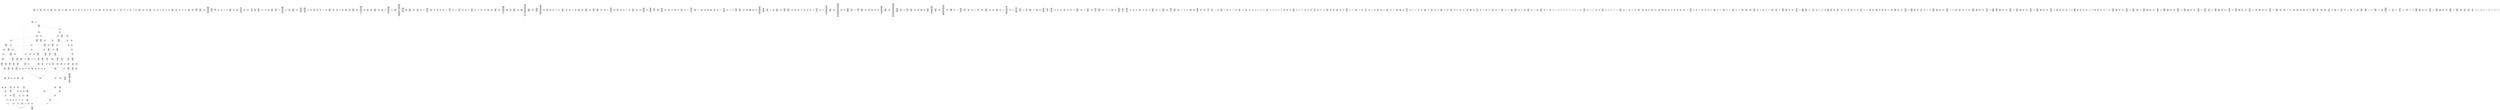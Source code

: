 /* Generated by GvGen v.1.0 (https://www.github.com/stricaud/gvgen) */

digraph G {
compound=true;
   node1 [label="[anywhere]"];
   node2 [label="# 0x0
PUSHX Data
PUSHX Data
MSTORE
CALLVALUE
ISZERO
PUSHX Data
JUMPI
"];
   node3 [label="# 0xc
PUSHX Data
REVERT
"];
   node4 [label="# 0x10
JUMPDEST
PUSHX LogicData
CALLDATASIZE
LT
PUSHX Data
JUMPI
"];
   node5 [label="# 0x1a
PUSHX Data
CALLDATALOAD
PUSHX BitData
SHR
PUSHX LogicData
GT
PUSHX Data
JUMPI
"];
   node6 [label="# 0x2b
PUSHX LogicData
GT
PUSHX Data
JUMPI
"];
   node7 [label="# 0x36
PUSHX LogicData
EQ
PUSHX Data
JUMPI
"];
   node8 [label="# 0x41
PUSHX LogicData
EQ
PUSHX Data
JUMPI
"];
   node9 [label="# 0x4c
PUSHX LogicData
EQ
PUSHX Data
JUMPI
"];
   node10 [label="# 0x57
PUSHX LogicData
EQ
PUSHX Data
JUMPI
"];
   node11 [label="# 0x62
PUSHX LogicData
EQ
PUSHX Data
JUMPI
"];
   node12 [label="# 0x6d
PUSHX LogicData
EQ
PUSHX Data
JUMPI
"];
   node13 [label="# 0x78
PUSHX Data
JUMP
"];
   node14 [label="# 0x7c
JUMPDEST
PUSHX LogicData
EQ
PUSHX Data
JUMPI
"];
   node15 [label="# 0x88
PUSHX LogicData
EQ
PUSHX Data
JUMPI
"];
   node16 [label="# 0x93
PUSHX LogicData
EQ
PUSHX Data
JUMPI
"];
   node17 [label="# 0x9e
PUSHX LogicData
EQ
PUSHX Data
JUMPI
"];
   node18 [label="# 0xa9
PUSHX LogicData
EQ
PUSHX Data
JUMPI
"];
   node19 [label="# 0xb4
PUSHX Data
JUMP
"];
   node20 [label="# 0xb8
JUMPDEST
PUSHX LogicData
GT
PUSHX Data
JUMPI
"];
   node21 [label="# 0xc4
PUSHX LogicData
EQ
PUSHX Data
JUMPI
"];
   node22 [label="# 0xcf
PUSHX LogicData
EQ
PUSHX Data
JUMPI
"];
   node23 [label="# 0xda
PUSHX LogicData
EQ
PUSHX Data
JUMPI
"];
   node24 [label="# 0xe5
PUSHX LogicData
EQ
PUSHX Data
JUMPI
"];
   node25 [label="# 0xf0
PUSHX LogicData
EQ
PUSHX Data
JUMPI
"];
   node26 [label="# 0xfb
PUSHX Data
JUMP
"];
   node27 [label="# 0xff
JUMPDEST
PUSHX LogicData
EQ
PUSHX Data
JUMPI
"];
   node28 [label="# 0x10a
PUSHX LogicData
EQ
PUSHX Data
JUMPI
"];
   node29 [label="# 0x115
PUSHX LogicData
EQ
PUSHX Data
JUMPI
"];
   node30 [label="# 0x120
PUSHX LogicData
EQ
PUSHX Data
JUMPI
"];
   node31 [label="# 0x12b
PUSHX LogicData
EQ
PUSHX Data
JUMPI
"];
   node32 [label="# 0x136
JUMPDEST
PUSHX Data
REVERT
"];
   node33 [label="# 0x13b
JUMPDEST
PUSHX Data
PUSHX ArithData
CALLDATASIZE
SUB
ADD
PUSHX Data
PUSHX Data
JUMP
"];
   node34 [label="# 0x150
JUMPDEST
PUSHX Data
JUMP
"];
   node35 [label="# 0x155
JUMPDEST
PUSHX MemData
MLOAD
PUSHX Data
PUSHX Data
JUMP
"];
   node36 [label="# 0x162
JUMPDEST
PUSHX MemData
MLOAD
SUB
RETURN
"];
   node37 [label="# 0x16b
JUMPDEST
PUSHX Data
PUSHX ArithData
CALLDATASIZE
SUB
ADD
PUSHX Data
PUSHX Data
JUMP
"];
   node38 [label="# 0x180
JUMPDEST
PUSHX Data
JUMP
"];
   node39 [label="# 0x185
JUMPDEST
PUSHX MemData
MLOAD
PUSHX Data
PUSHX Data
JUMP
"];
   node40 [label="# 0x192
JUMPDEST
PUSHX MemData
MLOAD
SUB
RETURN
"];
   node41 [label="# 0x19b
JUMPDEST
PUSHX Data
PUSHX Data
JUMP
"];
   node42 [label="# 0x1a3
JUMPDEST
PUSHX MemData
MLOAD
PUSHX Data
PUSHX Data
JUMP
"];
   node43 [label="# 0x1b0
JUMPDEST
PUSHX MemData
MLOAD
SUB
RETURN
"];
   node44 [label="# 0x1b9
JUMPDEST
PUSHX Data
PUSHX ArithData
CALLDATASIZE
SUB
ADD
PUSHX Data
PUSHX Data
JUMP
"];
   node45 [label="# 0x1ce
JUMPDEST
PUSHX Data
JUMP
"];
   node46 [label="# 0x1d3
JUMPDEST
PUSHX MemData
MLOAD
PUSHX Data
PUSHX Data
JUMP
"];
   node47 [label="# 0x1e0
JUMPDEST
PUSHX MemData
MLOAD
SUB
RETURN
"];
   node48 [label="# 0x1e9
JUMPDEST
PUSHX Data
PUSHX ArithData
CALLDATASIZE
SUB
ADD
PUSHX Data
PUSHX Data
JUMP
"];
   node49 [label="# 0x1fe
JUMPDEST
PUSHX Data
JUMP
"];
   node50 [label="# 0x203
JUMPDEST
STOP
"];
   node51 [label="# 0x205
JUMPDEST
PUSHX Data
PUSHX ArithData
CALLDATASIZE
SUB
ADD
PUSHX Data
PUSHX Data
JUMP
"];
   node52 [label="# 0x21a
JUMPDEST
PUSHX Data
JUMP
"];
   node53 [label="# 0x21f
JUMPDEST
STOP
"];
   node54 [label="# 0x221
JUMPDEST
PUSHX Data
PUSHX ArithData
CALLDATASIZE
SUB
ADD
PUSHX Data
PUSHX Data
JUMP
"];
   node55 [label="# 0x236
JUMPDEST
PUSHX Data
JUMP
"];
   node56 [label="# 0x23b
JUMPDEST
STOP
"];
   node57 [label="# 0x23d
JUMPDEST
PUSHX Data
PUSHX ArithData
CALLDATASIZE
SUB
ADD
PUSHX Data
PUSHX Data
JUMP
"];
   node58 [label="# 0x252
JUMPDEST
PUSHX Data
JUMP
"];
   node59 [label="# 0x257
JUMPDEST
STOP
"];
   node60 [label="# 0x259
JUMPDEST
PUSHX Data
PUSHX ArithData
CALLDATASIZE
SUB
ADD
PUSHX Data
PUSHX Data
JUMP
"];
   node61 [label="# 0x26e
JUMPDEST
PUSHX Data
JUMP
"];
   node62 [label="# 0x273
JUMPDEST
PUSHX MemData
MLOAD
PUSHX Data
PUSHX Data
JUMP
"];
   node63 [label="# 0x280
JUMPDEST
PUSHX MemData
MLOAD
SUB
RETURN
"];
   node64 [label="# 0x289
JUMPDEST
PUSHX Data
PUSHX ArithData
CALLDATASIZE
SUB
ADD
PUSHX Data
PUSHX Data
JUMP
"];
   node65 [label="# 0x29e
JUMPDEST
PUSHX Data
JUMP
"];
   node66 [label="# 0x2a3
JUMPDEST
PUSHX MemData
MLOAD
PUSHX Data
PUSHX Data
JUMP
"];
   node67 [label="# 0x2b0
JUMPDEST
PUSHX MemData
MLOAD
SUB
RETURN
"];
   node68 [label="# 0x2b9
JUMPDEST
PUSHX Data
PUSHX Data
JUMP
"];
   node69 [label="# 0x2c1
JUMPDEST
STOP
"];
   node70 [label="# 0x2c3
JUMPDEST
PUSHX Data
PUSHX Data
JUMP
"];
   node71 [label="# 0x2cb
JUMPDEST
PUSHX MemData
MLOAD
PUSHX Data
PUSHX Data
JUMP
"];
   node72 [label="# 0x2d8
JUMPDEST
PUSHX MemData
MLOAD
SUB
RETURN
"];
   node73 [label="# 0x2e1
JUMPDEST
PUSHX Data
PUSHX ArithData
CALLDATASIZE
SUB
ADD
PUSHX Data
PUSHX Data
JUMP
"];
   node74 [label="# 0x2f6
JUMPDEST
PUSHX Data
JUMP
"];
   node75 [label="# 0x2fb
JUMPDEST
STOP
"];
   node76 [label="# 0x2fd
JUMPDEST
PUSHX Data
PUSHX ArithData
CALLDATASIZE
SUB
ADD
PUSHX Data
PUSHX Data
JUMP
"];
   node77 [label="# 0x312
JUMPDEST
PUSHX Data
JUMP
"];
   node78 [label="# 0x317
JUMPDEST
STOP
"];
   node79 [label="# 0x319
JUMPDEST
PUSHX Data
PUSHX ArithData
CALLDATASIZE
SUB
ADD
PUSHX Data
PUSHX Data
JUMP
"];
   node80 [label="# 0x32e
JUMPDEST
PUSHX Data
JUMP
"];
   node81 [label="# 0x333
JUMPDEST
PUSHX MemData
MLOAD
PUSHX Data
PUSHX Data
JUMP
"];
   node82 [label="# 0x340
JUMPDEST
PUSHX MemData
MLOAD
SUB
RETURN
"];
   node83 [label="# 0x349
JUMPDEST
PUSHX Data
PUSHX ArithData
CALLDATASIZE
SUB
ADD
PUSHX Data
PUSHX Data
JUMP
"];
   node84 [label="# 0x35e
JUMPDEST
PUSHX Data
JUMP
"];
   node85 [label="# 0x363
JUMPDEST
PUSHX MemData
MLOAD
PUSHX Data
PUSHX Data
JUMP
"];
   node86 [label="# 0x370
JUMPDEST
PUSHX MemData
MLOAD
SUB
RETURN
"];
   node87 [label="# 0x379
JUMPDEST
PUSHX Data
PUSHX ArithData
CALLDATASIZE
SUB
ADD
PUSHX Data
PUSHX Data
JUMP
"];
   node88 [label="# 0x38e
JUMPDEST
PUSHX Data
JUMP
"];
   node89 [label="# 0x393
JUMPDEST
STOP
"];
   node90 [label="# 0x395
JUMPDEST
PUSHX Data
PUSHX ArithData
CALLDATASIZE
SUB
ADD
PUSHX Data
PUSHX Data
JUMP
"];
   node91 [label="# 0x3aa
JUMPDEST
PUSHX Data
JUMP
"];
   node92 [label="# 0x3af
JUMPDEST
STOP
"];
   node93 [label="# 0x3b1
JUMPDEST
PUSHX Data
PUSHX ArithData
CALLDATASIZE
SUB
ADD
PUSHX Data
PUSHX Data
JUMP
"];
   node94 [label="# 0x3c6
JUMPDEST
PUSHX Data
JUMP
"];
   node95 [label="# 0x3cb
JUMPDEST
PUSHX MemData
MLOAD
PUSHX Data
PUSHX Data
JUMP
"];
   node96 [label="# 0x3d8
JUMPDEST
PUSHX MemData
MLOAD
SUB
RETURN
"];
   node97 [label="# 0x3e1
JUMPDEST
PUSHX Data
PUSHX ArithData
CALLDATASIZE
SUB
ADD
PUSHX Data
PUSHX Data
JUMP
"];
   node98 [label="# 0x3f6
JUMPDEST
PUSHX Data
JUMP
"];
   node99 [label="# 0x3fb
JUMPDEST
STOP
"];
   node100 [label="# 0x3fd
JUMPDEST
PUSHX Data
PUSHX ArithData
CALLDATASIZE
SUB
ADD
PUSHX Data
PUSHX Data
JUMP
"];
   node101 [label="# 0x412
JUMPDEST
PUSHX Data
JUMP
"];
   node102 [label="# 0x417
JUMPDEST
PUSHX MemData
MLOAD
PUSHX Data
PUSHX Data
JUMP
"];
   node103 [label="# 0x424
JUMPDEST
PUSHX MemData
MLOAD
SUB
RETURN
"];
   node104 [label="# 0x42d
JUMPDEST
PUSHX BitData
PUSHX BitData
AND
PUSHX BitData
AND
EQ
ISZERO
PUSHX Data
JUMPI
"];
   node105 [label="# 0x464
PUSHX MemData
MLOAD
PUSHX Data
MSTORE
PUSHX ArithData
ADD
PUSHX Data
PUSHX Data
JUMP
"];
   node106 [label="# 0x495
JUMPDEST
PUSHX MemData
MLOAD
SUB
REVERT
"];
   node107 [label="# 0x49e
JUMPDEST
PUSHX ArithData
MSTORE
PUSHX ArithData
ADD
MSTORE
PUSHX ArithData
ADD
PUSHX Data
SHA3
PUSHX ArithData
PUSHX BitData
AND
PUSHX BitData
AND
MSTORE
PUSHX ArithData
ADD
MSTORE
PUSHX ArithData
ADD
PUSHX Data
SHA3
SLOAD
JUMP
"];
   node108 [label="# 0x4f6
JUMPDEST
PUSHX Data
PUSHX BitData
PUSHX BitData
NOT
AND
PUSHX BitData
NOT
AND
EQ
PUSHX Data
JUMPI
"];
   node109 [label="# 0x55f
PUSHX BitData
PUSHX BitData
NOT
AND
PUSHX BitData
NOT
AND
EQ
"];
   node110 [label="# 0x5c1
JUMPDEST
PUSHX Data
JUMPI
"];
   node111 [label="# 0x5c7
PUSHX Data
PUSHX Data
JUMP
"];
   node112 [label="# 0x5d0
JUMPDEST
"];
   node113 [label="# 0x5d1
JUMPDEST
JUMP
"];
   node114 [label="# 0x5d8
JUMPDEST
PUSHX StorData
SLOAD
JUMP
"];
   node115 [label="# 0x5de
JUMPDEST
PUSHX Data
PUSHX Data
PUSHX StorData
SLOAD
PUSHX Data
PUSHX Data
JUMP
"];
   node116 [label="# 0x5ef
JUMPDEST
GT
PUSHX Data
JUMPI
"];
   node117 [label="# 0x5f7
PUSHX StorData
SLOAD
PUSHX Data
PUSHX Data
JUMP
"];
   node118 [label="# 0x603
JUMPDEST
PUSHX ArithData
ADD
PUSHX ArithData
DIV
MUL
PUSHX ArithData
ADD
PUSHX MemData
MLOAD
ADD
PUSHX Data
MSTORE
MSTORE
PUSHX ArithData
ADD
SLOAD
PUSHX Data
PUSHX Data
JUMP
"];
   node119 [label="# 0x62f
JUMPDEST
ISZERO
PUSHX Data
JUMPI
"];
   node120 [label="# 0x636
PUSHX LogicData
LT
PUSHX Data
JUMPI
"];
   node121 [label="# 0x63e
PUSHX ArithData
SLOAD
DIV
MUL
MSTORE
PUSHX ArithData
ADD
PUSHX Data
JUMP
"];
   node122 [label="# 0x651
JUMPDEST
ADD
PUSHX Data
MSTORE
PUSHX Data
PUSHX Data
SHA3
"];
   node123 [label="# 0x65f
JUMPDEST
SLOAD
MSTORE
PUSHX ArithData
ADD
PUSHX ArithData
ADD
GT
PUSHX Data
JUMPI
"];
   node124 [label="# 0x673
SUB
PUSHX BitData
AND
ADD
"];
   node125 [label="# 0x67c
JUMPDEST
PUSHX Data
JUMP
"];
   node126 [label="# 0x686
JUMPDEST
PUSHX Data
PUSHX Data
PUSHX Data
JUMP
"];
   node127 [label="# 0x691
JUMPDEST
PUSHX MemData
MLOAD
PUSHX ArithData
ADD
PUSHX Data
PUSHX Data
JUMP
"];
   node128 [label="# 0x6a2
JUMPDEST
PUSHX MemData
MLOAD
PUSHX ArithData
SUB
SUB
MSTORE
PUSHX Data
MSTORE
"];
   node129 [label="# 0x6b2
JUMPDEST
JUMP
"];
   node130 [label="# 0x6b9
JUMPDEST
PUSHX Data
PUSHX ArithData
CALLER
PUSHX BitData
AND
PUSHX BitData
AND
MSTORE
PUSHX ArithData
ADD
MSTORE
PUSHX ArithData
ADD
PUSHX Data
SHA3
PUSHX ArithData
SLOAD
PUSHX ArithData
EXP
DIV
PUSHX BitData
AND
PUSHX Data
JUMPI
"];
   node131 [label="# 0x70b
PUSHX Data
REVERT
"];
   node132 [label="# 0x70f
JUMPDEST
PUSHX StorData
SLOAD
GT
ISZERO
PUSHX Data
JUMPI
"];
   node133 [label="# 0x71a
PUSHX MemData
MLOAD
PUSHX Data
MSTORE
PUSHX ArithData
ADD
PUSHX Data
PUSHX Data
JUMP
"];
   node134 [label="# 0x74b
JUMPDEST
PUSHX MemData
MLOAD
SUB
REVERT
"];
   node135 [label="# 0x754
JUMPDEST
PUSHX Data
CALLER
PUSHX MemData
MLOAD
PUSHX ArithData
ADD
PUSHX Data
MSTORE
PUSHX Data
MSTORE
PUSHX ArithData
ADD
PUSHX Data
MSTORE
PUSHX Data
JUMP
"];
   node136 [label="# 0x795
JUMPDEST
PUSHX Data
PUSHX ArithData
PUSHX StorData
SLOAD
MSTORE
PUSHX ArithData
ADD
MSTORE
PUSHX ArithData
ADD
PUSHX Data
SHA3
PUSHX Data
SLOAD
PUSHX Data
PUSHX Data
JUMP
"];
   node137 [label="# 0x7ba
JUMPDEST
SSTORE
JUMP
"];
   node138 [label="# 0x7c5
JUMPDEST
PUSHX Data
PUSHX Data
JUMP
"];
   node139 [label="# 0x7cd
JUMPDEST
PUSHX BitData
AND
PUSHX BitData
AND
EQ
PUSHX Data
JUMPI
"];
   node140 [label="# 0x801
PUSHX Data
PUSHX Data
PUSHX Data
JUMP
"];
   node141 [label="# 0x80d
JUMPDEST
PUSHX Data
JUMP
"];
   node142 [label="# 0x812
JUMPDEST
"];
   node143 [label="# 0x813
JUMPDEST
PUSHX Data
JUMPI
"];
   node144 [label="# 0x818
PUSHX MemData
MLOAD
PUSHX Data
MSTORE
PUSHX ArithData
ADD
PUSHX Data
PUSHX Data
JUMP
"];
   node145 [label="# 0x849
JUMPDEST
PUSHX MemData
MLOAD
SUB
REVERT
"];
   node146 [label="# 0x852
JUMPDEST
PUSHX Data
PUSHX Data
JUMP
"];
   node147 [label="# 0x85f
JUMPDEST
JUMP
"];
   node148 [label="# 0x866
JUMPDEST
PUSHX Data
PUSHX Data
JUMP
"];
   node149 [label="# 0x86e
JUMPDEST
PUSHX BitData
AND
PUSHX Data
PUSHX Data
JUMP
"];
   node150 [label="# 0x88c
JUMPDEST
PUSHX BitData
AND
EQ
PUSHX Data
JUMPI
"];
   node151 [label="# 0x8a8
PUSHX MemData
MLOAD
PUSHX Data
MSTORE
PUSHX ArithData
ADD
PUSHX Data
PUSHX Data
JUMP
"];
   node152 [label="# 0x8d9
JUMPDEST
PUSHX MemData
MLOAD
SUB
REVERT
"];
   node153 [label="# 0x8e2
JUMPDEST
PUSHX LogicData
PUSHX Data
PUSHX ArithData
PUSHX BitData
AND
PUSHX BitData
AND
MSTORE
PUSHX ArithData
ADD
MSTORE
PUSHX ArithData
ADD
PUSHX Data
SHA3
PUSHX ArithData
PUSHX ArithData
EXP
SLOAD
PUSHX ArithData
MUL
NOT
AND
ISZERO
ISZERO
MUL
OR
SSTORE
JUMP
"];
   node154 [label="# 0x93d
JUMPDEST
PUSHX Data
PUSHX Data
JUMP
"];
   node155 [label="# 0x945
JUMPDEST
PUSHX BitData
AND
PUSHX Data
PUSHX Data
JUMP
"];
   node156 [label="# 0x963
JUMPDEST
PUSHX BitData
AND
EQ
PUSHX Data
JUMPI
"];
   node157 [label="# 0x97f
PUSHX MemData
MLOAD
PUSHX Data
MSTORE
PUSHX ArithData
ADD
PUSHX Data
PUSHX Data
JUMP
"];
   node158 [label="# 0x9b0
JUMPDEST
PUSHX MemData
MLOAD
SUB
REVERT
"];
   node159 [label="# 0x9b9
JUMPDEST
PUSHX Data
PUSHX Data
PUSHX Data
JUMP
"];
   node160 [label="# 0x9ca
JUMPDEST
JUMP
"];
   node161 [label="# 0x9cf
JUMPDEST
PUSHX Data
PUSHX Data
PUSHX ArithData
CALLER
PUSHX BitData
AND
PUSHX BitData
AND
MSTORE
PUSHX ArithData
ADD
MSTORE
PUSHX ArithData
ADD
PUSHX Data
SHA3
PUSHX ArithData
SLOAD
PUSHX ArithData
EXP
DIV
PUSHX BitData
AND
PUSHX Data
JUMPI
"];
   node162 [label="# 0xa23
PUSHX Data
REVERT
"];
   node163 [label="# 0xa27
JUMPDEST
PUSHX StorData
PUSHX Data
SLOAD
PUSHX Data
PUSHX Data
JUMP
"];
   node164 [label="# 0xa3a
JUMPDEST
SSTORE
PUSHX Data
PUSHX ArithData
PUSHX StorData
SLOAD
MSTORE
PUSHX ArithData
ADD
MSTORE
PUSHX ArithData
ADD
PUSHX Data
SHA3
PUSHX ArithData
PUSHX ArithData
EXP
SLOAD
PUSHX ArithData
MUL
NOT
AND
PUSHX BitData
AND
MUL
OR
SSTORE
PUSHX Data
CALLER
PUSHX StorData
SLOAD
PUSHX MemData
MLOAD
PUSHX ArithData
ADD
PUSHX Data
MSTORE
PUSHX Data
MSTORE
PUSHX ArithData
ADD
PUSHX Data
MSTORE
PUSHX Data
JUMP
"];
   node165 [label="# 0xad6
JUMPDEST
PUSHX Data
PUSHX ArithData
PUSHX StorData
SLOAD
MSTORE
PUSHX ArithData
ADD
MSTORE
PUSHX ArithData
ADD
PUSHX Data
SHA3
SSTORE
PUSHX StorData
SLOAD
JUMP
"];
   node166 [label="# 0xafb
JUMPDEST
PUSHX Data
MLOAD
MLOAD
EQ
PUSHX Data
JUMPI
"];
   node167 [label="# 0xb07
PUSHX MemData
MLOAD
PUSHX Data
MSTORE
PUSHX ArithData
ADD
PUSHX Data
PUSHX Data
JUMP
"];
   node168 [label="# 0xb38
JUMPDEST
PUSHX MemData
MLOAD
SUB
REVERT
"];
   node169 [label="# 0xb41
JUMPDEST
PUSHX Data
MLOAD
PUSHX LogicData
GT
ISZERO
PUSHX Data
JUMPI
"];
   node170 [label="# 0xb56
PUSHX Data
PUSHX Data
JUMP
"];
   node171 [label="# 0xb5d
JUMPDEST
"];
   node172 [label="# 0xb5e
JUMPDEST
PUSHX MemData
MLOAD
MSTORE
PUSHX ArithData
MUL
PUSHX ArithData
ADD
ADD
PUSHX Data
MSTORE
ISZERO
PUSHX Data
JUMPI
"];
   node173 [label="# 0xb78
PUSHX ArithData
ADD
PUSHX ArithData
MUL
CALLDATASIZE
CALLDATACOPY
ADD
"];
   node174 [label="# 0xb8c
JUMPDEST
PUSHX Data
"];
   node175 [label="# 0xb92
JUMPDEST
MLOAD
LT
ISZERO
PUSHX Data
JUMPI
"];
   node176 [label="# 0xb9c
PUSHX Data
MLOAD
LT
PUSHX Data
JUMPI
"];
   node177 [label="# 0xba9
PUSHX Data
PUSHX Data
JUMP
"];
   node178 [label="# 0xbb0
JUMPDEST
"];
   node179 [label="# 0xbb1
JUMPDEST
PUSHX ArithData
MUL
PUSHX ArithData
ADD
ADD
MLOAD
MLOAD
LT
PUSHX Data
JUMPI
"];
   node180 [label="# 0xbc4
PUSHX Data
PUSHX Data
JUMP
"];
   node181 [label="# 0xbcb
JUMPDEST
"];
   node182 [label="# 0xbcc
JUMPDEST
PUSHX ArithData
MUL
PUSHX ArithData
ADD
ADD
MLOAD
PUSHX Data
JUMP
"];
   node183 [label="# 0xbd9
JUMPDEST
MLOAD
LT
PUSHX Data
JUMPI
"];
   node184 [label="# 0xbe4
PUSHX Data
PUSHX Data
JUMP
"];
   node185 [label="# 0xbeb
JUMPDEST
"];
   node186 [label="# 0xbec
JUMPDEST
PUSHX ArithData
MUL
PUSHX ArithData
ADD
ADD
MSTORE
PUSHX Data
PUSHX Data
JUMP
"];
   node187 [label="# 0xc02
JUMPDEST
PUSHX Data
JUMP
"];
   node188 [label="# 0xc09
JUMPDEST
JUMP
"];
   node189 [label="# 0xc14
JUMPDEST
PUSHX Data
PUSHX Data
JUMP
"];
   node190 [label="# 0xc1c
JUMPDEST
PUSHX BitData
AND
PUSHX Data
PUSHX Data
JUMP
"];
   node191 [label="# 0xc3a
JUMPDEST
PUSHX BitData
AND
EQ
PUSHX Data
JUMPI
"];
   node192 [label="# 0xc56
PUSHX MemData
MLOAD
PUSHX Data
MSTORE
PUSHX ArithData
ADD
PUSHX Data
PUSHX Data
JUMP
"];
   node193 [label="# 0xc87
JUMPDEST
PUSHX MemData
MLOAD
SUB
REVERT
"];
   node194 [label="# 0xc90
JUMPDEST
PUSHX Data
PUSHX Data
PUSHX Data
JUMP
"];
   node195 [label="# 0xc9a
JUMPDEST
JUMP
"];
   node196 [label="# 0xc9c
JUMPDEST
PUSHX Data
PUSHX StorData
PUSHX ArithData
SLOAD
PUSHX ArithData
EXP
DIV
PUSHX BitData
AND
JUMP
"];
   node197 [label="# 0xcc6
JUMPDEST
PUSHX Data
PUSHX Data
JUMP
"];
   node198 [label="# 0xcce
JUMPDEST
PUSHX BitData
AND
PUSHX Data
PUSHX Data
JUMP
"];
   node199 [label="# 0xcec
JUMPDEST
PUSHX BitData
AND
EQ
PUSHX Data
JUMPI
"];
   node200 [label="# 0xd08
PUSHX MemData
MLOAD
PUSHX Data
MSTORE
PUSHX ArithData
ADD
PUSHX Data
PUSHX Data
JUMP
"];
   node201 [label="# 0xd39
JUMPDEST
PUSHX MemData
MLOAD
SUB
REVERT
"];
   node202 [label="# 0xd42
JUMPDEST
PUSHX LogicData
PUSHX Data
PUSHX ArithData
PUSHX BitData
AND
PUSHX BitData
AND
MSTORE
PUSHX ArithData
ADD
MSTORE
PUSHX ArithData
ADD
PUSHX Data
SHA3
PUSHX ArithData
PUSHX ArithData
EXP
SLOAD
PUSHX ArithData
MUL
NOT
AND
ISZERO
ISZERO
MUL
OR
SSTORE
JUMP
"];
   node203 [label="# 0xd9d
JUMPDEST
PUSHX BitData
AND
PUSHX Data
PUSHX Data
JUMP
"];
   node204 [label="# 0xdbc
JUMPDEST
PUSHX BitData
AND
EQ
ISZERO
PUSHX Data
JUMPI
"];
   node205 [label="# 0xdd9
PUSHX MemData
MLOAD
PUSHX Data
MSTORE
PUSHX ArithData
ADD
PUSHX Data
PUSHX Data
JUMP
"];
   node206 [label="# 0xe0a
JUMPDEST
PUSHX MemData
MLOAD
SUB
REVERT
"];
   node207 [label="# 0xe13
JUMPDEST
PUSHX Data
PUSHX Data
PUSHX Data
PUSHX Data
JUMP
"];
   node208 [label="# 0xe20
JUMPDEST
PUSHX BitData
AND
PUSHX BitData
AND
MSTORE
PUSHX ArithData
ADD
MSTORE
PUSHX ArithData
ADD
PUSHX Data
SHA3
PUSHX ArithData
PUSHX BitData
AND
PUSHX BitData
AND
MSTORE
PUSHX ArithData
ADD
MSTORE
PUSHX ArithData
ADD
PUSHX Data
SHA3
PUSHX ArithData
PUSHX ArithData
EXP
SLOAD
PUSHX ArithData
MUL
NOT
AND
ISZERO
ISZERO
MUL
OR
SSTORE
PUSHX BitData
AND
PUSHX Data
PUSHX Data
JUMP
"];
   node209 [label="# 0xecd
JUMPDEST
PUSHX BitData
AND
PUSHX Data
PUSHX MemData
MLOAD
PUSHX Data
PUSHX Data
JUMP
"];
   node210 [label="# 0xf12
JUMPDEST
PUSHX MemData
MLOAD
SUB
LOGX
JUMP
"];
   node211 [label="# 0xf1e
JUMPDEST
PUSHX Data
PUSHX Data
PUSHX ArithData
MSTORE
PUSHX ArithData
ADD
MSTORE
PUSHX ArithData
ADD
PUSHX Data
SHA3
SLOAD
JUMP
"];
   node212 [label="# 0xf3b
JUMPDEST
PUSHX Data
PUSHX Data
PUSHX ArithData
PUSHX BitData
AND
PUSHX BitData
AND
MSTORE
PUSHX ArithData
ADD
MSTORE
PUSHX ArithData
ADD
PUSHX Data
SHA3
PUSHX ArithData
PUSHX BitData
AND
PUSHX BitData
AND
MSTORE
PUSHX ArithData
ADD
MSTORE
PUSHX ArithData
ADD
PUSHX Data
SHA3
PUSHX ArithData
SLOAD
PUSHX ArithData
EXP
DIV
PUSHX BitData
AND
JUMP
"];
   node213 [label="# 0xfcf
JUMPDEST
PUSHX Data
PUSHX Data
JUMP
"];
   node214 [label="# 0xfd7
JUMPDEST
PUSHX BitData
AND
PUSHX BitData
AND
EQ
PUSHX Data
JUMPI
"];
   node215 [label="# 0x100b
PUSHX Data
PUSHX Data
PUSHX Data
JUMP
"];
   node216 [label="# 0x1017
JUMPDEST
PUSHX Data
JUMP
"];
   node217 [label="# 0x101c
JUMPDEST
"];
   node218 [label="# 0x101d
JUMPDEST
PUSHX Data
JUMPI
"];
   node219 [label="# 0x1022
PUSHX MemData
MLOAD
PUSHX Data
MSTORE
PUSHX ArithData
ADD
PUSHX Data
PUSHX Data
JUMP
"];
   node220 [label="# 0x1053
JUMPDEST
PUSHX MemData
MLOAD
SUB
REVERT
"];
   node221 [label="# 0x105c
JUMPDEST
PUSHX Data
PUSHX Data
JUMP
"];
   node222 [label="# 0x1069
JUMPDEST
JUMP
"];
   node223 [label="# 0x1070
JUMPDEST
PUSHX Data
PUSHX Data
JUMP
"];
   node224 [label="# 0x1078
JUMPDEST
PUSHX BitData
AND
PUSHX Data
PUSHX Data
JUMP
"];
   node225 [label="# 0x1096
JUMPDEST
PUSHX BitData
AND
EQ
PUSHX Data
JUMPI
"];
   node226 [label="# 0x10b2
PUSHX MemData
MLOAD
PUSHX Data
MSTORE
PUSHX ArithData
ADD
PUSHX Data
PUSHX Data
JUMP
"];
   node227 [label="# 0x10e3
JUMPDEST
PUSHX MemData
MLOAD
SUB
REVERT
"];
   node228 [label="# 0x10ec
JUMPDEST
PUSHX BitData
PUSHX BitData
AND
PUSHX BitData
AND
EQ
ISZERO
PUSHX Data
JUMPI
"];
   node229 [label="# 0x1122
PUSHX MemData
MLOAD
PUSHX Data
MSTORE
PUSHX ArithData
ADD
PUSHX Data
PUSHX Data
JUMP
"];
   node230 [label="# 0x1153
JUMPDEST
PUSHX MemData
MLOAD
SUB
REVERT
"];
   node231 [label="# 0x115c
JUMPDEST
PUSHX Data
PUSHX Data
JUMP
"];
   node232 [label="# 0x1165
JUMPDEST
JUMP
"];
   node233 [label="# 0x1168
JUMPDEST
PUSHX Data
PUSHX Data
MSTORE
PUSHX Data
MSTORE
PUSHX Data
PUSHX Data
SHA3
PUSHX ArithData
SLOAD
PUSHX ArithData
EXP
DIV
PUSHX BitData
AND
JUMP
"];
   node234 [label="# 0x1188
JUMPDEST
PUSHX Data
PUSHX Data
JUMP
"];
   node235 [label="# 0x1190
JUMPDEST
PUSHX BitData
AND
PUSHX BitData
AND
EQ
PUSHX Data
JUMPI
"];
   node236 [label="# 0x11c4
PUSHX Data
PUSHX Data
PUSHX Data
JUMP
"];
   node237 [label="# 0x11d0
JUMPDEST
PUSHX Data
JUMP
"];
   node238 [label="# 0x11d5
JUMPDEST
"];
   node239 [label="# 0x11d6
JUMPDEST
PUSHX Data
JUMPI
"];
   node240 [label="# 0x11db
PUSHX MemData
MLOAD
PUSHX Data
MSTORE
PUSHX ArithData
ADD
PUSHX Data
PUSHX Data
JUMP
"];
   node241 [label="# 0x120c
JUMPDEST
PUSHX MemData
MLOAD
SUB
REVERT
"];
   node242 [label="# 0x1215
JUMPDEST
PUSHX Data
PUSHX Data
JUMP
"];
   node243 [label="# 0x1220
JUMPDEST
PUSHX Data
PUSHX ArithData
MSTORE
PUSHX ArithData
ADD
MSTORE
PUSHX ArithData
ADD
PUSHX Data
SHA3
PUSHX Data
SLOAD
PUSHX Data
PUSHX Data
JUMP
"];
   node244 [label="# 0x1243
JUMPDEST
SSTORE
JUMP
"];
   node245 [label="# 0x124f
JUMPDEST
PUSHX Data
PUSHX Data
MSTORE
PUSHX Data
MSTORE
PUSHX Data
PUSHX Data
SHA3
PUSHX ArithData
SLOAD
PUSHX ArithData
EXP
DIV
PUSHX BitData
AND
JUMP
"];
   node246 [label="# 0x1282
JUMPDEST
PUSHX Data
PUSHX BitData
PUSHX BitData
NOT
AND
PUSHX BitData
NOT
AND
EQ
JUMP
"];
   node247 [label="# 0x12ec
JUMPDEST
PUSHX Data
PUSHX LogicData
EQ
ISZERO
PUSHX Data
JUMPI
"];
   node248 [label="# 0x12f8
PUSHX MemData
MLOAD
PUSHX ArithData
ADD
PUSHX Data
MSTORE
PUSHX Data
MSTORE
PUSHX ArithData
ADD
PUSHX Data
MSTORE
PUSHX Data
JUMP
"];
   node249 [label="# 0x1334
JUMPDEST
PUSHX Data
PUSHX Data
"];
   node250 [label="# 0x133c
JUMPDEST
PUSHX LogicData
EQ
PUSHX Data
JUMPI
"];
   node251 [label="# 0x1345
PUSHX Data
PUSHX Data
JUMP
"];
   node252 [label="# 0x134f
JUMPDEST
PUSHX Data
PUSHX Data
PUSHX Data
JUMP
"];
   node253 [label="# 0x135f
JUMPDEST
PUSHX Data
JUMP
"];
   node254 [label="# 0x1366
JUMPDEST
PUSHX Data
PUSHX LogicData
GT
ISZERO
PUSHX Data
JUMPI
"];
   node255 [label="# 0x137a
PUSHX Data
PUSHX Data
JUMP
"];
   node256 [label="# 0x1381
JUMPDEST
"];
   node257 [label="# 0x1382
JUMPDEST
PUSHX MemData
MLOAD
MSTORE
PUSHX ArithData
ADD
PUSHX BitData
NOT
AND
PUSHX ArithData
ADD
ADD
PUSHX Data
MSTORE
ISZERO
PUSHX Data
JUMPI
"];
   node258 [label="# 0x13a0
PUSHX ArithData
ADD
PUSHX ArithData
MUL
CALLDATASIZE
CALLDATACOPY
ADD
"];
   node259 [label="# 0x13b4
JUMPDEST
"];
   node260 [label="# 0x13b8
JUMPDEST
PUSHX LogicData
EQ
PUSHX Data
JUMPI
"];
   node261 [label="# 0x13c1
PUSHX Data
PUSHX Data
PUSHX Data
JUMP
"];
   node262 [label="# 0x13cd
JUMPDEST
PUSHX Data
PUSHX Data
PUSHX Data
JUMP
"];
   node263 [label="# 0x13dc
JUMPDEST
PUSHX Data
PUSHX Data
PUSHX Data
JUMP
"];
   node264 [label="# 0x13e8
JUMPDEST
PUSHX BitData
SHL
MLOAD
LT
PUSHX Data
JUMPI
"];
   node265 [label="# 0x13f6
PUSHX Data
PUSHX Data
JUMP
"];
   node266 [label="# 0x13fd
JUMPDEST
"];
   node267 [label="# 0x13fe
JUMPDEST
PUSHX ArithData
ADD
ADD
PUSHX BitData
NOT
AND
PUSHX BitData
BYTE
MSTORE8
PUSHX Data
PUSHX Data
PUSHX Data
JUMP
"];
   node268 [label="# 0x143a
JUMPDEST
PUSHX Data
JUMP
"];
   node269 [label="# 0x1441
JUMPDEST
"];
   node270 [label="# 0x1448
JUMPDEST
JUMP
"];
   node271 [label="# 0x144d
JUMPDEST
PUSHX BitData
PUSHX BitData
AND
PUSHX BitData
AND
EQ
ISZERO
PUSHX Data
JUMPI
"];
   node272 [label="# 0x1483
PUSHX MemData
MLOAD
PUSHX Data
MSTORE
PUSHX ArithData
ADD
PUSHX Data
PUSHX Data
JUMP
"];
   node273 [label="# 0x14b4
JUMPDEST
PUSHX MemData
MLOAD
SUB
REVERT
"];
   node274 [label="# 0x14bd
JUMPDEST
PUSHX Data
PUSHX Data
PUSHX Data
JUMP
"];
   node275 [label="# 0x14c7
JUMPDEST
PUSHX Data
PUSHX Data
PUSHX Data
PUSHX Data
JUMP
"];
   node276 [label="# 0x14d9
JUMPDEST
PUSHX Data
PUSHX Data
JUMP
"];
   node277 [label="# 0x14e2
JUMPDEST
PUSHX Data
JUMP
"];
   node278 [label="# 0x14e8
JUMPDEST
PUSHX ArithData
MSTORE
PUSHX ArithData
ADD
MSTORE
PUSHX ArithData
ADD
PUSHX Data
SHA3
PUSHX ArithData
PUSHX BitData
AND
PUSHX BitData
AND
MSTORE
PUSHX ArithData
ADD
MSTORE
PUSHX ArithData
ADD
PUSHX Data
SHA3
PUSHX Data
SLOAD
PUSHX Data
PUSHX Data
JUMP
"];
   node279 [label="# 0x1547
JUMPDEST
SSTORE
PUSHX BitData
AND
PUSHX BitData
PUSHX BitData
AND
PUSHX BitData
AND
PUSHX Data
PUSHX MemData
MLOAD
PUSHX Data
PUSHX Data
JUMP
"];
   node280 [label="# 0x15c5
JUMPDEST
PUSHX MemData
MLOAD
SUB
LOGX
PUSHX Data
PUSHX Data
PUSHX Data
JUMP
"];
   node281 [label="# 0x15dc
JUMPDEST
JUMP
"];
   node282 [label="# 0x15e3
JUMPDEST
PUSHX Data
CALLER
JUMP
"];
   node283 [label="# 0x15eb
JUMPDEST
MLOAD
MLOAD
EQ
PUSHX Data
JUMPI
"];
   node284 [label="# 0x15f5
PUSHX MemData
MLOAD
PUSHX Data
MSTORE
PUSHX ArithData
ADD
PUSHX Data
PUSHX Data
JUMP
"];
   node285 [label="# 0x1626
JUMPDEST
PUSHX MemData
MLOAD
SUB
REVERT
"];
   node286 [label="# 0x162f
JUMPDEST
PUSHX BitData
PUSHX BitData
AND
PUSHX BitData
AND
EQ
ISZERO
PUSHX Data
JUMPI
"];
   node287 [label="# 0x1665
PUSHX MemData
MLOAD
PUSHX Data
MSTORE
PUSHX ArithData
ADD
PUSHX Data
PUSHX Data
JUMP
"];
   node288 [label="# 0x1696
JUMPDEST
PUSHX MemData
MLOAD
SUB
REVERT
"];
   node289 [label="# 0x169f
JUMPDEST
PUSHX Data
PUSHX Data
PUSHX Data
JUMP
"];
   node290 [label="# 0x16a9
JUMPDEST
PUSHX Data
PUSHX Data
JUMP
"];
   node291 [label="# 0x16b9
JUMPDEST
PUSHX Data
"];
   node292 [label="# 0x16bc
JUMPDEST
MLOAD
LT
ISZERO
PUSHX Data
JUMPI
"];
   node293 [label="# 0x16c6
PUSHX Data
MLOAD
LT
PUSHX Data
JUMPI
"];
   node294 [label="# 0x16d2
PUSHX Data
PUSHX Data
JUMP
"];
   node295 [label="# 0x16d9
JUMPDEST
"];
   node296 [label="# 0x16da
JUMPDEST
PUSHX ArithData
MUL
PUSHX ArithData
ADD
ADD
MLOAD
PUSHX Data
MLOAD
LT
PUSHX Data
JUMPI
"];
   node297 [label="# 0x16f1
PUSHX Data
PUSHX Data
JUMP
"];
   node298 [label="# 0x16f8
JUMPDEST
"];
   node299 [label="# 0x16f9
JUMPDEST
PUSHX ArithData
MUL
PUSHX ArithData
ADD
ADD
MLOAD
PUSHX Data
PUSHX ArithData
MSTORE
PUSHX ArithData
ADD
MSTORE
PUSHX ArithData
ADD
PUSHX Data
SHA3
PUSHX ArithData
PUSHX BitData
AND
PUSHX BitData
AND
MSTORE
PUSHX ArithData
ADD
MSTORE
PUSHX ArithData
ADD
PUSHX Data
SHA3
SLOAD
LT
ISZERO
PUSHX Data
JUMPI
"];
   node300 [label="# 0x1760
PUSHX MemData
MLOAD
PUSHX Data
MSTORE
PUSHX ArithData
ADD
PUSHX Data
PUSHX Data
JUMP
"];
   node301 [label="# 0x1791
JUMPDEST
PUSHX MemData
MLOAD
SUB
REVERT
"];
   node302 [label="# 0x179a
JUMPDEST
SUB
PUSHX ArithData
MSTORE
PUSHX ArithData
ADD
MSTORE
PUSHX ArithData
ADD
PUSHX Data
SHA3
PUSHX ArithData
PUSHX BitData
AND
PUSHX BitData
AND
MSTORE
PUSHX ArithData
ADD
MSTORE
PUSHX ArithData
ADD
PUSHX Data
SHA3
SSTORE
PUSHX ArithData
MSTORE
PUSHX ArithData
ADD
MSTORE
PUSHX ArithData
ADD
PUSHX Data
SHA3
PUSHX ArithData
PUSHX BitData
AND
PUSHX BitData
AND
MSTORE
PUSHX ArithData
ADD
MSTORE
PUSHX ArithData
ADD
PUSHX Data
SHA3
PUSHX Data
SLOAD
PUSHX Data
PUSHX Data
JUMP
"];
   node303 [label="# 0x184f
JUMPDEST
SSTORE
PUSHX Data
PUSHX Data
JUMP
"];
   node304 [label="# 0x1863
JUMPDEST
PUSHX Data
JUMP
"];
   node305 [label="# 0x186a
JUMPDEST
PUSHX BitData
AND
PUSHX BitData
AND
PUSHX BitData
AND
PUSHX Data
PUSHX MemData
MLOAD
PUSHX Data
PUSHX Data
JUMP
"];
   node306 [label="# 0x18e1
JUMPDEST
PUSHX MemData
MLOAD
SUB
LOGX
PUSHX Data
PUSHX Data
JUMP
"];
   node307 [label="# 0x18f7
JUMPDEST
JUMP
"];
   node308 [label="# 0x18ff
JUMPDEST
PUSHX Data
PUSHX StorData
PUSHX ArithData
SLOAD
PUSHX ArithData
EXP
DIV
PUSHX BitData
AND
PUSHX StorData
PUSHX ArithData
PUSHX ArithData
EXP
SLOAD
PUSHX ArithData
MUL
NOT
AND
PUSHX BitData
AND
MUL
OR
SSTORE
PUSHX BitData
AND
PUSHX BitData
AND
PUSHX Data
PUSHX MemData
MLOAD
PUSHX MemData
MLOAD
SUB
LOGX
JUMP
"];
   node309 [label="# 0x19c5
JUMPDEST
PUSHX BitData
PUSHX BitData
AND
PUSHX BitData
AND
EQ
ISZERO
PUSHX Data
JUMPI
"];
   node310 [label="# 0x19fb
PUSHX MemData
MLOAD
PUSHX Data
MSTORE
PUSHX ArithData
ADD
PUSHX Data
PUSHX Data
JUMP
"];
   node311 [label="# 0x1a2c
JUMPDEST
PUSHX MemData
MLOAD
SUB
REVERT
"];
   node312 [label="# 0x1a35
JUMPDEST
PUSHX Data
PUSHX Data
PUSHX Data
JUMP
"];
   node313 [label="# 0x1a3f
JUMPDEST
PUSHX Data
PUSHX Data
PUSHX Data
JUMP
"];
   node314 [label="# 0x1a50
JUMPDEST
PUSHX Data
PUSHX Data
JUMP
"];
   node315 [label="# 0x1a59
JUMPDEST
PUSHX Data
JUMP
"];
   node316 [label="# 0x1a5f
JUMPDEST
PUSHX Data
PUSHX ArithData
MSTORE
PUSHX ArithData
ADD
MSTORE
PUSHX ArithData
ADD
PUSHX Data
SHA3
PUSHX ArithData
PUSHX BitData
AND
PUSHX BitData
AND
MSTORE
PUSHX ArithData
ADD
MSTORE
PUSHX ArithData
ADD
PUSHX Data
SHA3
SLOAD
LT
ISZERO
PUSHX Data
JUMPI
"];
   node317 [label="# 0x1abc
PUSHX MemData
MLOAD
PUSHX Data
MSTORE
PUSHX ArithData
ADD
PUSHX Data
PUSHX Data
JUMP
"];
   node318 [label="# 0x1aed
JUMPDEST
PUSHX MemData
MLOAD
SUB
REVERT
"];
   node319 [label="# 0x1af6
JUMPDEST
SUB
PUSHX ArithData
MSTORE
PUSHX ArithData
ADD
MSTORE
PUSHX ArithData
ADD
PUSHX Data
SHA3
PUSHX ArithData
PUSHX BitData
AND
PUSHX BitData
AND
MSTORE
PUSHX ArithData
ADD
MSTORE
PUSHX ArithData
ADD
PUSHX Data
SHA3
SSTORE
PUSHX ArithData
MSTORE
PUSHX ArithData
ADD
MSTORE
PUSHX ArithData
ADD
PUSHX Data
SHA3
PUSHX ArithData
PUSHX BitData
AND
PUSHX BitData
AND
MSTORE
PUSHX ArithData
ADD
MSTORE
PUSHX ArithData
ADD
PUSHX Data
SHA3
PUSHX Data
SLOAD
PUSHX Data
PUSHX Data
JUMP
"];
   node320 [label="# 0x1bab
JUMPDEST
SSTORE
PUSHX BitData
AND
PUSHX BitData
AND
PUSHX BitData
AND
PUSHX Data
PUSHX MemData
MLOAD
PUSHX Data
PUSHX Data
JUMP
"];
   node321 [label="# 0x1c28
JUMPDEST
PUSHX MemData
MLOAD
SUB
LOGX
PUSHX Data
PUSHX Data
JUMP
"];
   node322 [label="# 0x1c3e
JUMPDEST
JUMP
"];
   node323 [label="# 0x1c47
JUMPDEST
PUSHX BitData
PUSHX BitData
AND
PUSHX BitData
AND
EQ
ISZERO
PUSHX Data
JUMPI
"];
   node324 [label="# 0x1c7d
PUSHX MemData
MLOAD
PUSHX Data
MSTORE
PUSHX ArithData
ADD
PUSHX Data
PUSHX Data
JUMP
"];
   node325 [label="# 0x1cae
JUMPDEST
PUSHX MemData
MLOAD
SUB
REVERT
"];
   node326 [label="# 0x1cb7
JUMPDEST
PUSHX Data
PUSHX Data
PUSHX Data
JUMP
"];
   node327 [label="# 0x1cc1
JUMPDEST
PUSHX Data
PUSHX Data
PUSHX Data
PUSHX Data
JUMP
"];
   node328 [label="# 0x1cd3
JUMPDEST
PUSHX Data
PUSHX Data
JUMP
"];
   node329 [label="# 0x1cdc
JUMPDEST
PUSHX MemData
MLOAD
PUSHX ArithData
ADD
PUSHX Data
MSTORE
PUSHX Data
MSTORE
PUSHX Data
JUMP
"];
   node330 [label="# 0x1cf1
JUMPDEST
PUSHX Data
PUSHX ArithData
MSTORE
PUSHX ArithData
ADD
MSTORE
PUSHX ArithData
ADD
PUSHX Data
SHA3
PUSHX ArithData
PUSHX BitData
AND
PUSHX BitData
AND
MSTORE
PUSHX ArithData
ADD
MSTORE
PUSHX ArithData
ADD
PUSHX Data
SHA3
SLOAD
LT
ISZERO
PUSHX Data
JUMPI
"];
   node331 [label="# 0x1d4e
PUSHX MemData
MLOAD
PUSHX Data
MSTORE
PUSHX ArithData
ADD
PUSHX Data
PUSHX Data
JUMP
"];
   node332 [label="# 0x1d7f
JUMPDEST
PUSHX MemData
MLOAD
SUB
REVERT
"];
   node333 [label="# 0x1d88
JUMPDEST
SUB
PUSHX ArithData
MSTORE
PUSHX ArithData
ADD
MSTORE
PUSHX ArithData
ADD
PUSHX Data
SHA3
PUSHX ArithData
PUSHX BitData
AND
PUSHX BitData
AND
MSTORE
PUSHX ArithData
ADD
MSTORE
PUSHX ArithData
ADD
PUSHX Data
SHA3
SSTORE
PUSHX BitData
PUSHX BitData
AND
PUSHX BitData
AND
PUSHX BitData
AND
PUSHX Data
PUSHX MemData
MLOAD
PUSHX Data
PUSHX Data
JUMP
"];
   node334 [label="# 0x1e55
JUMPDEST
PUSHX MemData
MLOAD
SUB
LOGX
JUMP
"];
   node335 [label="# 0x1e64
JUMPDEST
PUSHX Data
PUSHX Data
PUSHX LogicData
PUSHX LogicData
GT
ISZERO
PUSHX Data
JUMPI
"];
   node336 [label="# 0x1e7b
PUSHX Data
PUSHX Data
JUMP
"];
   node337 [label="# 0x1e82
JUMPDEST
"];
   node338 [label="# 0x1e83
JUMPDEST
PUSHX MemData
MLOAD
MSTORE
PUSHX ArithData
MUL
PUSHX ArithData
ADD
ADD
PUSHX Data
MSTORE
ISZERO
PUSHX Data
JUMPI
"];
   node339 [label="# 0x1e9d
PUSHX ArithData
ADD
PUSHX ArithData
MUL
CALLDATASIZE
CALLDATACOPY
ADD
"];
   node340 [label="# 0x1eb1
JUMPDEST
PUSHX LogicData
MLOAD
LT
PUSHX Data
JUMPI
"];
   node341 [label="# 0x1ec1
PUSHX Data
PUSHX Data
JUMP
"];
   node342 [label="# 0x1ec8
JUMPDEST
"];
   node343 [label="# 0x1ec9
JUMPDEST
PUSHX ArithData
MUL
PUSHX ArithData
ADD
ADD
MSTORE
JUMP
"];
   node344 [label="# 0x1ede
JUMPDEST
PUSHX LogicData
MLOAD
EQ
PUSHX Data
JUMPI
"];
   node345 [label="# 0x1ee8
PUSHX MemData
MLOAD
PUSHX Data
MSTORE
PUSHX ArithData
ADD
PUSHX Data
PUSHX Data
JUMP
"];
   node346 [label="# 0x1f19
JUMPDEST
PUSHX MemData
MLOAD
SUB
REVERT
"];
   node347 [label="# 0x1f22
JUMPDEST
PUSHX Data
PUSHX Data
JUMP
"];
   node348 [label="# 0x1f30
JUMPDEST
PUSHX Data
PUSHX Data
PUSHX LogicData
MLOAD
LT
PUSHX Data
JUMPI
"];
   node349 [label="# 0x1f40
PUSHX Data
PUSHX Data
JUMP
"];
   node350 [label="# 0x1f47
JUMPDEST
"];
   node351 [label="# 0x1f48
JUMPDEST
PUSHX ArithData
MUL
PUSHX ArithData
ADD
ADD
MLOAD
MSTORE
PUSHX ArithData
ADD
MSTORE
PUSHX ArithData
ADD
PUSHX Data
SHA3
PUSHX ArithData
SLOAD
PUSHX ArithData
EXP
DIV
PUSHX BitData
AND
PUSHX BitData
AND
PUSHX Data
PUSHX LogicData
MLOAD
LT
PUSHX Data
JUMPI
"];
   node352 [label="# 0x1fa8
PUSHX Data
PUSHX Data
JUMP
"];
   node353 [label="# 0x1faf
JUMPDEST
"];
   node354 [label="# 0x1fb0
JUMPDEST
PUSHX ArithData
MUL
PUSHX ArithData
ADD
ADD
MLOAD
PUSHX MemData
MLOAD
PUSHX BitData
AND
PUSHX BitData
SHL
MSTORE
PUSHX ArithData
ADD
PUSHX Data
PUSHX Data
JUMP
"];
   node355 [label="# 0x1fd6
JUMPDEST
PUSHX Data
PUSHX MemData
MLOAD
SUB
PUSHX Data
EXTCODESIZE
ISZERO
ISZERO
PUSHX Data
JUMPI
"];
   node356 [label="# 0x1fec
PUSHX Data
REVERT
"];
   node357 [label="# 0x1ff0
JUMPDEST
GAS
CALL
ISZERO
ISZERO
PUSHX Data
JUMPI
"];
   node358 [label="# 0x1ffb
RETURNDATASIZE
PUSHX Data
RETURNDATACOPY
RETURNDATASIZE
PUSHX Data
REVERT
"];
   node359 [label="# 0x2004
JUMPDEST
JUMP
"];
   node360 [label="# 0x2010
JUMPDEST
PUSHX Data
PUSHX BitData
AND
PUSHX Data
JUMP
"];
   node361 [label="# 0x202f
JUMPDEST
ISZERO
PUSHX Data
JUMPI
"];
   node362 [label="# 0x2035
PUSHX BitData
AND
PUSHX BitData
PUSHX MemData
MLOAD
PUSHX BitData
AND
PUSHX BitData
SHL
MSTORE
PUSHX ArithData
ADD
PUSHX Data
PUSHX Data
JUMP
"];
   node363 [label="# 0x2075
JUMPDEST
PUSHX Data
PUSHX MemData
MLOAD
SUB
PUSHX Data
GAS
CALL
ISZERO
PUSHX Data
JUMPI
"];
   node364 [label="# 0x208e
PUSHX MemData
MLOAD
RETURNDATASIZE
PUSHX BitData
NOT
PUSHX ArithData
ADD
AND
ADD
PUSHX Data
MSTORE
ADD
PUSHX Data
PUSHX Data
JUMP
"];
   node365 [label="# 0x20ae
JUMPDEST
PUSHX Data
"];
   node366 [label="# 0x20b1
JUMPDEST
PUSHX Data
JUMPI
"];
   node367 [label="# 0x20b6
PUSHX Data
PUSHX Data
JUMP
"];
   node368 [label="# 0x20bd
JUMPDEST
PUSHX LogicData
EQ
ISZERO
PUSHX Data
JUMPI
"];
   node369 [label="# 0x20ca
PUSHX Data
PUSHX Data
JUMP
"];
   node370 [label="# 0x20d2
JUMPDEST
PUSHX Data
JUMPI
"];
   node371 [label="# 0x20d8
PUSHX Data
JUMP
"];
   node372 [label="# 0x20dd
JUMPDEST
PUSHX MemData
MLOAD
PUSHX Data
MSTORE
PUSHX ArithData
ADD
PUSHX Data
PUSHX Data
JUMP
"];
   node373 [label="# 0x2111
JUMPDEST
PUSHX MemData
MLOAD
SUB
REVERT
"];
   node374 [label="# 0x211a
JUMPDEST
"];
   node375 [label="# 0x211c
JUMPDEST
PUSHX MemData
MLOAD
PUSHX Data
MSTORE
PUSHX ArithData
ADD
PUSHX Data
PUSHX Data
JUMP
"];
   node376 [label="# 0x214e
JUMPDEST
PUSHX MemData
MLOAD
SUB
REVERT
"];
   node377 [label="# 0x2157
JUMPDEST
PUSHX BitData
PUSHX BitData
SHL
PUSHX BitData
NOT
AND
PUSHX BitData
NOT
AND
EQ
PUSHX Data
JUMPI
"];
   node378 [label="# 0x21a4
PUSHX MemData
MLOAD
PUSHX Data
MSTORE
PUSHX ArithData
ADD
PUSHX Data
PUSHX Data
JUMP
"];
   node379 [label="# 0x21d5
JUMPDEST
PUSHX MemData
MLOAD
SUB
REVERT
"];
   node380 [label="# 0x21de
JUMPDEST
"];
   node381 [label="# 0x21e0
JUMPDEST
JUMP
"];
   node382 [label="# 0x21e8
JUMPDEST
PUSHX Data
PUSHX BitData
AND
PUSHX Data
JUMP
"];
   node383 [label="# 0x2207
JUMPDEST
ISZERO
PUSHX Data
JUMPI
"];
   node384 [label="# 0x220d
PUSHX BitData
AND
PUSHX BitData
PUSHX MemData
MLOAD
PUSHX BitData
AND
PUSHX BitData
SHL
MSTORE
PUSHX ArithData
ADD
PUSHX Data
PUSHX Data
JUMP
"];
   node385 [label="# 0x224d
JUMPDEST
PUSHX Data
PUSHX MemData
MLOAD
SUB
PUSHX Data
GAS
CALL
ISZERO
PUSHX Data
JUMPI
"];
   node386 [label="# 0x2266
PUSHX MemData
MLOAD
RETURNDATASIZE
PUSHX BitData
NOT
PUSHX ArithData
ADD
AND
ADD
PUSHX Data
MSTORE
ADD
PUSHX Data
PUSHX Data
JUMP
"];
   node387 [label="# 0x2286
JUMPDEST
PUSHX Data
"];
   node388 [label="# 0x2289
JUMPDEST
PUSHX Data
JUMPI
"];
   node389 [label="# 0x228e
PUSHX Data
PUSHX Data
JUMP
"];
   node390 [label="# 0x2295
JUMPDEST
PUSHX LogicData
EQ
ISZERO
PUSHX Data
JUMPI
"];
   node391 [label="# 0x22a2
PUSHX Data
PUSHX Data
JUMP
"];
   node392 [label="# 0x22aa
JUMPDEST
PUSHX Data
JUMPI
"];
   node393 [label="# 0x22b0
PUSHX Data
JUMP
"];
   node394 [label="# 0x22b5
JUMPDEST
PUSHX MemData
MLOAD
PUSHX Data
MSTORE
PUSHX ArithData
ADD
PUSHX Data
PUSHX Data
JUMP
"];
   node395 [label="# 0x22e9
JUMPDEST
PUSHX MemData
MLOAD
SUB
REVERT
"];
   node396 [label="# 0x22f2
JUMPDEST
"];
   node397 [label="# 0x22f4
JUMPDEST
PUSHX MemData
MLOAD
PUSHX Data
MSTORE
PUSHX ArithData
ADD
PUSHX Data
PUSHX Data
JUMP
"];
   node398 [label="# 0x2326
JUMPDEST
PUSHX MemData
MLOAD
SUB
REVERT
"];
   node399 [label="# 0x232f
JUMPDEST
PUSHX BitData
PUSHX BitData
SHL
PUSHX BitData
NOT
AND
PUSHX BitData
NOT
AND
EQ
PUSHX Data
JUMPI
"];
   node400 [label="# 0x237c
PUSHX MemData
MLOAD
PUSHX Data
MSTORE
PUSHX ArithData
ADD
PUSHX Data
PUSHX Data
JUMP
"];
   node401 [label="# 0x23ad
JUMPDEST
PUSHX MemData
MLOAD
SUB
REVERT
"];
   node402 [label="# 0x23b6
JUMPDEST
"];
   node403 [label="# 0x23b8
JUMPDEST
JUMP
"];
   node404 [label="# 0x23c0
JUMPDEST
JUMP
"];
   node405 [label="# 0x23c8
JUMPDEST
PUSHX Data
EXTCODESIZE
PUSHX LogicData
GT
JUMP
"];
   node406 [label="# 0x23db
JUMPDEST
SLOAD
PUSHX Data
PUSHX Data
JUMP
"];
   node407 [label="# 0x23e7
JUMPDEST
PUSHX Data
MSTORE
PUSHX Data
PUSHX Data
SHA3
PUSHX ArithData
ADD
PUSHX Data
DIV
ADD
PUSHX Data
JUMPI
"];
   node408 [label="# 0x2401
PUSHX Data
SSTORE
PUSHX Data
JUMP
"];
   node409 [label="# 0x2409
JUMPDEST
PUSHX LogicData
LT
PUSHX Data
JUMPI
"];
   node410 [label="# 0x2412
CALLDATALOAD
PUSHX BitData
NOT
AND
ADD
OR
SSTORE
PUSHX Data
JUMP
"];
   node411 [label="# 0x2422
JUMPDEST
ADD
PUSHX ArithData
ADD
SSTORE
ISZERO
PUSHX Data
JUMPI
"];
   node412 [label="# 0x2431
ADD
"];
   node413 [label="# 0x2434
JUMPDEST
GT
ISZERO
PUSHX Data
JUMPI
"];
   node414 [label="# 0x243d
CALLDATALOAD
SSTORE
PUSHX ArithData
ADD
PUSHX ArithData
ADD
PUSHX Data
JUMP
"];
   node415 [label="# 0x244f
JUMPDEST
"];
   node416 [label="# 0x2450
JUMPDEST
PUSHX Data
PUSHX Data
JUMP
"];
   node417 [label="# 0x245d
JUMPDEST
JUMP
"];
   node418 [label="# 0x2461
JUMPDEST
"];
   node419 [label="# 0x2462
JUMPDEST
GT
ISZERO
PUSHX Data
JUMPI
"];
   node420 [label="# 0x246b
PUSHX Data
PUSHX Data
SSTORE
PUSHX ArithData
ADD
PUSHX Data
JUMP
"];
   node421 [label="# 0x247a
JUMPDEST
JUMP
"];
   node422 [label="# 0x247e
JUMPDEST
PUSHX Data
PUSHX MemData
MLOAD
JUMP
"];
   node423 [label="# 0x2488
JUMPDEST
PUSHX Data
REVERT
"];
   node424 [label="# 0x248d
JUMPDEST
PUSHX Data
REVERT
"];
   node425 [label="# 0x2492
JUMPDEST
PUSHX Data
PUSHX BitData
AND
JUMP
"];
   node426 [label="# 0x24b2
JUMPDEST
PUSHX Data
PUSHX Data
PUSHX Data
JUMP
"];
   node427 [label="# 0x24bd
JUMPDEST
JUMP
"];
   node428 [label="# 0x24c4
JUMPDEST
PUSHX Data
PUSHX Data
JUMP
"];
   node429 [label="# 0x24cd
JUMPDEST
EQ
PUSHX Data
JUMPI
"];
   node430 [label="# 0x24d4
PUSHX Data
REVERT
"];
   node431 [label="# 0x24d8
JUMPDEST
JUMP
"];
   node432 [label="# 0x24db
JUMPDEST
PUSHX Data
CALLDATALOAD
PUSHX Data
PUSHX Data
JUMP
"];
   node433 [label="# 0x24ea
JUMPDEST
JUMP
"];
   node434 [label="# 0x24f0
JUMPDEST
PUSHX Data
JUMP
"];
   node435 [label="# 0x24fa
JUMPDEST
PUSHX Data
PUSHX Data
JUMP
"];
   node436 [label="# 0x2503
JUMPDEST
EQ
PUSHX Data
JUMPI
"];
   node437 [label="# 0x250a
PUSHX Data
REVERT
"];
   node438 [label="# 0x250e
JUMPDEST
JUMP
"];
   node439 [label="# 0x2511
JUMPDEST
PUSHX Data
CALLDATALOAD
PUSHX Data
PUSHX Data
JUMP
"];
   node440 [label="# 0x2520
JUMPDEST
JUMP
"];
   node441 [label="# 0x2526
JUMPDEST
PUSHX Data
PUSHX LogicData
SUB
SLT
ISZERO
PUSHX Data
JUMPI
"];
   node442 [label="# 0x2535
PUSHX Data
PUSHX Data
JUMP
"];
   node443 [label="# 0x253c
JUMPDEST
"];
   node444 [label="# 0x253d
JUMPDEST
PUSHX ArithData
PUSHX Data
ADD
PUSHX Data
JUMP
"];
   node445 [label="# 0x254b
JUMPDEST
PUSHX ArithData
PUSHX Data
ADD
PUSHX Data
JUMP
"];
   node446 [label="# 0x255c
JUMPDEST
JUMP
"];
   node447 [label="# 0x2566
JUMPDEST
PUSHX Data
PUSHX Data
JUMP
"];
   node448 [label="# 0x256f
JUMPDEST
MSTORE
JUMP
"];
   node449 [label="# 0x2575
JUMPDEST
PUSHX Data
PUSHX ArithData
ADD
PUSHX Data
PUSHX ArithData
ADD
PUSHX Data
JUMP
"];
   node450 [label="# 0x258a
JUMPDEST
JUMP
"];
   node451 [label="# 0x2590
JUMPDEST
PUSHX Data
PUSHX BitData
AND
JUMP
"];
   node452 [label="# 0x25bc
JUMPDEST
PUSHX Data
PUSHX Data
JUMP
"];
   node453 [label="# 0x25c5
JUMPDEST
EQ
PUSHX Data
JUMPI
"];
   node454 [label="# 0x25cc
PUSHX Data
REVERT
"];
   node455 [label="# 0x25d0
JUMPDEST
JUMP
"];
   node456 [label="# 0x25d3
JUMPDEST
PUSHX Data
CALLDATALOAD
PUSHX Data
PUSHX Data
JUMP
"];
   node457 [label="# 0x25e2
JUMPDEST
JUMP
"];
   node458 [label="# 0x25e8
JUMPDEST
PUSHX Data
PUSHX LogicData
SUB
SLT
ISZERO
PUSHX Data
JUMPI
"];
   node459 [label="# 0x25f6
PUSHX Data
PUSHX Data
JUMP
"];
   node460 [label="# 0x25fd
JUMPDEST
"];
   node461 [label="# 0x25fe
JUMPDEST
PUSHX ArithData
PUSHX Data
ADD
PUSHX Data
JUMP
"];
   node462 [label="# 0x260c
JUMPDEST
JUMP
"];
   node463 [label="# 0x2615
JUMPDEST
PUSHX Data
ISZERO
ISZERO
JUMP
"];
   node464 [label="# 0x2621
JUMPDEST
PUSHX Data
PUSHX Data
JUMP
"];
   node465 [label="# 0x262a
JUMPDEST
MSTORE
JUMP
"];
   node466 [label="# 0x2630
JUMPDEST
PUSHX Data
PUSHX ArithData
ADD
PUSHX Data
PUSHX ArithData
ADD
PUSHX Data
JUMP
"];
   node467 [label="# 0x2645
JUMPDEST
JUMP
"];
   node468 [label="# 0x264b
JUMPDEST
PUSHX Data
PUSHX LogicData
SUB
SLT
ISZERO
PUSHX Data
JUMPI
"];
   node469 [label="# 0x2659
PUSHX Data
PUSHX Data
JUMP
"];
   node470 [label="# 0x2660
JUMPDEST
"];
   node471 [label="# 0x2661
JUMPDEST
PUSHX ArithData
PUSHX Data
ADD
PUSHX Data
JUMP
"];
   node472 [label="# 0x266f
JUMPDEST
JUMP
"];
   node473 [label="# 0x2678
JUMPDEST
PUSHX Data
MLOAD
JUMP
"];
   node474 [label="# 0x2683
JUMPDEST
PUSHX Data
MSTORE
PUSHX ArithData
ADD
JUMP
"];
   node475 [label="# 0x2694
JUMPDEST
PUSHX Data
"];
   node476 [label="# 0x2697
JUMPDEST
LT
ISZERO
PUSHX Data
JUMPI
"];
   node477 [label="# 0x26a0
ADD
MLOAD
ADD
MSTORE
PUSHX ArithData
ADD
PUSHX Data
JUMP
"];
   node478 [label="# 0x26b2
JUMPDEST
GT
ISZERO
PUSHX Data
JUMPI
"];
   node479 [label="# 0x26bb
PUSHX Data
ADD
MSTORE
"];
   node480 [label="# 0x26c1
JUMPDEST
JUMP
"];
   node481 [label="# 0x26c7
JUMPDEST
PUSHX Data
PUSHX BitData
NOT
PUSHX ArithData
ADD
AND
JUMP
"];
   node482 [label="# 0x26d8
JUMPDEST
PUSHX Data
PUSHX Data
PUSHX Data
JUMP
"];
   node483 [label="# 0x26e3
JUMPDEST
PUSHX Data
PUSHX Data
JUMP
"];
   node484 [label="# 0x26ed
JUMPDEST
PUSHX Data
PUSHX ArithData
ADD
PUSHX Data
JUMP
"];
   node485 [label="# 0x26fd
JUMPDEST
PUSHX Data
PUSHX Data
JUMP
"];
   node486 [label="# 0x2706
JUMPDEST
ADD
JUMP
"];
   node487 [label="# 0x2711
JUMPDEST
PUSHX Data
PUSHX ArithData
ADD
SUB
PUSHX ArithData
ADD
MSTORE
PUSHX Data
PUSHX Data
JUMP
"];
   node488 [label="# 0x272b
JUMPDEST
JUMP
"];
   node489 [label="# 0x2733
JUMPDEST
PUSHX Data
PUSHX LogicData
SUB
SLT
ISZERO
PUSHX Data
JUMPI
"];
   node490 [label="# 0x2742
PUSHX Data
PUSHX Data
JUMP
"];
   node491 [label="# 0x2749
JUMPDEST
"];
   node492 [label="# 0x274a
JUMPDEST
PUSHX ArithData
PUSHX Data
ADD
PUSHX Data
JUMP
"];
   node493 [label="# 0x2758
JUMPDEST
PUSHX ArithData
PUSHX Data
ADD
PUSHX Data
JUMP
"];
   node494 [label="# 0x2769
JUMPDEST
JUMP
"];
   node495 [label="# 0x2773
JUMPDEST
PUSHX Data
REVERT
"];
   node496 [label="# 0x2778
JUMPDEST
PUSHX Data
PUSHX Data
MSTORE
PUSHX Data
PUSHX Data
MSTORE
PUSHX Data
PUSHX Data
REVERT
"];
   node497 [label="# 0x27a7
JUMPDEST
PUSHX Data
PUSHX Data
JUMP
"];
   node498 [label="# 0x27b0
JUMPDEST
ADD
LT
PUSHX LogicData
GT
OR
ISZERO
PUSHX Data
JUMPI
"];
   node499 [label="# 0x27c7
PUSHX Data
PUSHX Data
JUMP
"];
   node500 [label="# 0x27ce
JUMPDEST
"];
   node501 [label="# 0x27cf
JUMPDEST
PUSHX Data
MSTORE
JUMP
"];
   node502 [label="# 0x27d8
JUMPDEST
PUSHX Data
PUSHX Data
PUSHX Data
JUMP
"];
   node503 [label="# 0x27e2
JUMPDEST
PUSHX Data
PUSHX Data
JUMP
"];
   node504 [label="# 0x27ee
JUMPDEST
JUMP
"];
   node505 [label="# 0x27f3
JUMPDEST
PUSHX Data
PUSHX LogicData
GT
ISZERO
PUSHX Data
JUMPI
"];
   node506 [label="# 0x2806
PUSHX Data
PUSHX Data
JUMP
"];
   node507 [label="# 0x280d
JUMPDEST
"];
   node508 [label="# 0x280e
JUMPDEST
PUSHX ArithData
MUL
PUSHX ArithData
ADD
JUMP
"];
   node509 [label="# 0x281f
JUMPDEST
PUSHX Data
REVERT
"];
   node510 [label="# 0x2824
JUMPDEST
PUSHX Data
PUSHX Data
PUSHX Data
PUSHX Data
JUMP
"];
   node511 [label="# 0x2832
JUMPDEST
PUSHX Data
JUMP
"];
   node512 [label="# 0x2837
JUMPDEST
MSTORE
PUSHX ArithData
ADD
PUSHX ArithData
MUL
ADD
GT
ISZERO
PUSHX Data
JUMPI
"];
   node513 [label="# 0x2852
PUSHX Data
PUSHX Data
JUMP
"];
   node514 [label="# 0x2859
JUMPDEST
"];
   node515 [label="# 0x285a
JUMPDEST
"];
   node516 [label="# 0x285c
JUMPDEST
LT
ISZERO
PUSHX Data
JUMPI
"];
   node517 [label="# 0x2865
PUSHX Data
PUSHX Data
JUMP
"];
   node518 [label="# 0x286f
JUMPDEST
MSTORE
PUSHX ArithData
ADD
PUSHX ArithData
ADD
PUSHX Data
JUMP
"];
   node519 [label="# 0x2883
JUMPDEST
JUMP
"];
   node520 [label="# 0x288d
JUMPDEST
PUSHX Data
PUSHX ArithData
ADD
SLT
PUSHX Data
JUMPI
"];
   node521 [label="# 0x289a
PUSHX Data
PUSHX Data
JUMP
"];
   node522 [label="# 0x28a1
JUMPDEST
"];
   node523 [label="# 0x28a2
JUMPDEST
CALLDATALOAD
PUSHX Data
PUSHX ArithData
ADD
PUSHX Data
JUMP
"];
   node524 [label="# 0x28b2
JUMPDEST
JUMP
"];
   node525 [label="# 0x28bb
JUMPDEST
PUSHX Data
REVERT
"];
   node526 [label="# 0x28c0
JUMPDEST
PUSHX Data
PUSHX LogicData
GT
ISZERO
PUSHX Data
JUMPI
"];
   node527 [label="# 0x28d3
PUSHX Data
PUSHX Data
JUMP
"];
   node528 [label="# 0x28da
JUMPDEST
"];
   node529 [label="# 0x28db
JUMPDEST
PUSHX Data
PUSHX Data
JUMP
"];
   node530 [label="# 0x28e4
JUMPDEST
PUSHX ArithData
ADD
JUMP
"];
   node531 [label="# 0x28f1
JUMPDEST
CALLDATACOPY
PUSHX Data
ADD
MSTORE
JUMP
"];
   node532 [label="# 0x2900
JUMPDEST
PUSHX Data
PUSHX Data
PUSHX Data
PUSHX Data
JUMP
"];
   node533 [label="# 0x290e
JUMPDEST
PUSHX Data
JUMP
"];
   node534 [label="# 0x2913
JUMPDEST
MSTORE
PUSHX ArithData
ADD
ADD
GT
ISZERO
PUSHX Data
JUMPI
"];
   node535 [label="# 0x2927
PUSHX Data
PUSHX Data
JUMP
"];
   node536 [label="# 0x292e
JUMPDEST
"];
   node537 [label="# 0x292f
JUMPDEST
PUSHX Data
PUSHX Data
JUMP
"];
   node538 [label="# 0x293a
JUMPDEST
JUMP
"];
   node539 [label="# 0x2942
JUMPDEST
PUSHX Data
PUSHX ArithData
ADD
SLT
PUSHX Data
JUMPI
"];
   node540 [label="# 0x294f
PUSHX Data
PUSHX Data
JUMP
"];
   node541 [label="# 0x2956
JUMPDEST
"];
   node542 [label="# 0x2957
JUMPDEST
CALLDATALOAD
PUSHX Data
PUSHX ArithData
ADD
PUSHX Data
JUMP
"];
   node543 [label="# 0x2967
JUMPDEST
JUMP
"];
   node544 [label="# 0x2970
JUMPDEST
PUSHX Data
PUSHX Data
PUSHX Data
PUSHX LogicData
SUB
SLT
ISZERO
PUSHX Data
JUMPI
"];
   node545 [label="# 0x2984
PUSHX Data
PUSHX Data
JUMP
"];
   node546 [label="# 0x298b
JUMPDEST
"];
   node547 [label="# 0x298c
JUMPDEST
PUSHX ArithData
PUSHX Data
ADD
PUSHX Data
JUMP
"];
   node548 [label="# 0x299a
JUMPDEST
PUSHX ArithData
PUSHX Data
ADD
PUSHX Data
JUMP
"];
   node549 [label="# 0x29ab
JUMPDEST
PUSHX ArithData
ADD
CALLDATALOAD
PUSHX LogicData
GT
ISZERO
PUSHX Data
JUMPI
"];
   node550 [label="# 0x29c4
PUSHX Data
PUSHX Data
JUMP
"];
   node551 [label="# 0x29cb
JUMPDEST
"];
   node552 [label="# 0x29cc
JUMPDEST
PUSHX Data
ADD
PUSHX Data
JUMP
"];
   node553 [label="# 0x29d8
JUMPDEST
PUSHX ArithData
ADD
CALLDATALOAD
PUSHX LogicData
GT
ISZERO
PUSHX Data
JUMPI
"];
   node554 [label="# 0x29f1
PUSHX Data
PUSHX Data
JUMP
"];
   node555 [label="# 0x29f8
JUMPDEST
"];
   node556 [label="# 0x29f9
JUMPDEST
PUSHX Data
ADD
PUSHX Data
JUMP
"];
   node557 [label="# 0x2a05
JUMPDEST
PUSHX ArithData
ADD
CALLDATALOAD
PUSHX LogicData
GT
ISZERO
PUSHX Data
JUMPI
"];
   node558 [label="# 0x2a1e
PUSHX Data
PUSHX Data
JUMP
"];
   node559 [label="# 0x2a25
JUMPDEST
"];
   node560 [label="# 0x2a26
JUMPDEST
PUSHX Data
ADD
PUSHX Data
JUMP
"];
   node561 [label="# 0x2a32
JUMPDEST
JUMP
"];
   node562 [label="# 0x2a3f
JUMPDEST
PUSHX Data
PUSHX LogicData
SUB
SLT
ISZERO
PUSHX Data
JUMPI
"];
   node563 [label="# 0x2a4d
PUSHX Data
PUSHX Data
JUMP
"];
   node564 [label="# 0x2a54
JUMPDEST
"];
   node565 [label="# 0x2a55
JUMPDEST
PUSHX ArithData
PUSHX Data
ADD
PUSHX Data
JUMP
"];
   node566 [label="# 0x2a63
JUMPDEST
JUMP
"];
   node567 [label="# 0x2a6c
JUMPDEST
PUSHX Data
REVERT
"];
   node568 [label="# 0x2a71
JUMPDEST
PUSHX Data
PUSHX ArithData
ADD
SLT
PUSHX Data
JUMPI
"];
   node569 [label="# 0x2a7f
PUSHX Data
PUSHX Data
JUMP
"];
   node570 [label="# 0x2a86
JUMPDEST
"];
   node571 [label="# 0x2a87
JUMPDEST
CALLDATALOAD
PUSHX LogicData
GT
ISZERO
PUSHX Data
JUMPI
"];
   node572 [label="# 0x2a9c
PUSHX Data
PUSHX Data
JUMP
"];
   node573 [label="# 0x2aa3
JUMPDEST
"];
   node574 [label="# 0x2aa4
JUMPDEST
PUSHX ArithData
ADD
PUSHX ArithData
MUL
ADD
GT
ISZERO
PUSHX Data
JUMPI
"];
   node575 [label="# 0x2ab8
PUSHX Data
PUSHX Data
JUMP
"];
   node576 [label="# 0x2abf
JUMPDEST
"];
   node577 [label="# 0x2ac0
JUMPDEST
JUMP
"];
   node578 [label="# 0x2ac7
JUMPDEST
PUSHX Data
PUSHX LogicData
SUB
SLT
ISZERO
PUSHX Data
JUMPI
"];
   node579 [label="# 0x2ad6
PUSHX Data
PUSHX Data
JUMP
"];
   node580 [label="# 0x2add
JUMPDEST
"];
   node581 [label="# 0x2ade
JUMPDEST
PUSHX ArithData
ADD
CALLDATALOAD
PUSHX LogicData
GT
ISZERO
PUSHX Data
JUMPI
"];
   node582 [label="# 0x2af4
PUSHX Data
PUSHX Data
JUMP
"];
   node583 [label="# 0x2afb
JUMPDEST
"];
   node584 [label="# 0x2afc
JUMPDEST
PUSHX Data
ADD
PUSHX Data
JUMP
"];
   node585 [label="# 0x2b08
JUMPDEST
JUMP
"];
   node586 [label="# 0x2b14
JUMPDEST
PUSHX Data
PUSHX LogicData
GT
ISZERO
PUSHX Data
JUMPI
"];
   node587 [label="# 0x2b27
PUSHX Data
PUSHX Data
JUMP
"];
   node588 [label="# 0x2b2e
JUMPDEST
"];
   node589 [label="# 0x2b2f
JUMPDEST
PUSHX ArithData
MUL
PUSHX ArithData
ADD
JUMP
"];
   node590 [label="# 0x2b40
JUMPDEST
PUSHX Data
PUSHX Data
PUSHX Data
PUSHX Data
JUMP
"];
   node591 [label="# 0x2b4e
JUMPDEST
PUSHX Data
JUMP
"];
   node592 [label="# 0x2b53
JUMPDEST
MSTORE
PUSHX ArithData
ADD
PUSHX ArithData
MUL
ADD
GT
ISZERO
PUSHX Data
JUMPI
"];
   node593 [label="# 0x2b6e
PUSHX Data
PUSHX Data
JUMP
"];
   node594 [label="# 0x2b75
JUMPDEST
"];
   node595 [label="# 0x2b76
JUMPDEST
"];
   node596 [label="# 0x2b78
JUMPDEST
LT
ISZERO
PUSHX Data
JUMPI
"];
   node597 [label="# 0x2b81
PUSHX Data
PUSHX Data
JUMP
"];
   node598 [label="# 0x2b8b
JUMPDEST
MSTORE
PUSHX ArithData
ADD
PUSHX ArithData
ADD
PUSHX Data
JUMP
"];
   node599 [label="# 0x2b9f
JUMPDEST
JUMP
"];
   node600 [label="# 0x2ba9
JUMPDEST
PUSHX Data
PUSHX ArithData
ADD
SLT
PUSHX Data
JUMPI
"];
   node601 [label="# 0x2bb6
PUSHX Data
PUSHX Data
JUMP
"];
   node602 [label="# 0x2bbd
JUMPDEST
"];
   node603 [label="# 0x2bbe
JUMPDEST
CALLDATALOAD
PUSHX Data
PUSHX ArithData
ADD
PUSHX Data
JUMP
"];
   node604 [label="# 0x2bce
JUMPDEST
JUMP
"];
   node605 [label="# 0x2bd7
JUMPDEST
PUSHX Data
PUSHX LogicData
SUB
SLT
ISZERO
PUSHX Data
JUMPI
"];
   node606 [label="# 0x2be6
PUSHX Data
PUSHX Data
JUMP
"];
   node607 [label="# 0x2bed
JUMPDEST
"];
   node608 [label="# 0x2bee
JUMPDEST
PUSHX ArithData
ADD
CALLDATALOAD
PUSHX LogicData
GT
ISZERO
PUSHX Data
JUMPI
"];
   node609 [label="# 0x2c04
PUSHX Data
PUSHX Data
JUMP
"];
   node610 [label="# 0x2c0b
JUMPDEST
"];
   node611 [label="# 0x2c0c
JUMPDEST
PUSHX Data
ADD
PUSHX Data
JUMP
"];
   node612 [label="# 0x2c18
JUMPDEST
PUSHX ArithData
ADD
CALLDATALOAD
PUSHX LogicData
GT
ISZERO
PUSHX Data
JUMPI
"];
   node613 [label="# 0x2c31
PUSHX Data
PUSHX Data
JUMP
"];
   node614 [label="# 0x2c38
JUMPDEST
"];
   node615 [label="# 0x2c39
JUMPDEST
PUSHX Data
ADD
PUSHX Data
JUMP
"];
   node616 [label="# 0x2c45
JUMPDEST
JUMP
"];
   node617 [label="# 0x2c4f
JUMPDEST
PUSHX Data
MLOAD
JUMP
"];
   node618 [label="# 0x2c5a
JUMPDEST
PUSHX Data
MSTORE
PUSHX ArithData
ADD
JUMP
"];
   node619 [label="# 0x2c6b
JUMPDEST
PUSHX Data
PUSHX ArithData
ADD
JUMP
"];
   node620 [label="# 0x2c7b
JUMPDEST
PUSHX Data
PUSHX Data
JUMP
"];
   node621 [label="# 0x2c84
JUMPDEST
MSTORE
JUMP
"];
   node622 [label="# 0x2c8a
JUMPDEST
PUSHX Data
PUSHX Data
PUSHX Data
JUMP
"];
   node623 [label="# 0x2c96
JUMPDEST
PUSHX ArithData
ADD
JUMP
"];
   node624 [label="# 0x2ca2
JUMPDEST
PUSHX Data
PUSHX ArithData
ADD
JUMP
"];
   node625 [label="# 0x2caf
JUMPDEST
PUSHX Data
PUSHX Data
PUSHX Data
JUMP
"];
   node626 [label="# 0x2cba
JUMPDEST
PUSHX Data
PUSHX Data
JUMP
"];
   node627 [label="# 0x2cc4
JUMPDEST
PUSHX Data
PUSHX Data
JUMP
"];
   node628 [label="# 0x2ccf
JUMPDEST
PUSHX Data
"];
   node629 [label="# 0x2cd3
JUMPDEST
LT
ISZERO
PUSHX Data
JUMPI
"];
   node630 [label="# 0x2cdc
MLOAD
PUSHX Data
PUSHX Data
JUMP
"];
   node631 [label="# 0x2ce7
JUMPDEST
PUSHX Data
PUSHX Data
JUMP
"];
   node632 [label="# 0x2cf2
JUMPDEST
PUSHX ArithData
ADD
PUSHX Data
JUMP
"];
   node633 [label="# 0x2d00
JUMPDEST
JUMP
"];
   node634 [label="# 0x2d0d
JUMPDEST
PUSHX Data
PUSHX ArithData
ADD
SUB
PUSHX ArithData
ADD
MSTORE
PUSHX Data
PUSHX Data
JUMP
"];
   node635 [label="# 0x2d27
JUMPDEST
JUMP
"];
   node636 [label="# 0x2d2f
JUMPDEST
PUSHX Data
PUSHX Data
JUMP
"];
   node637 [label="# 0x2d38
JUMPDEST
MSTORE
JUMP
"];
   node638 [label="# 0x2d3e
JUMPDEST
PUSHX Data
PUSHX ArithData
ADD
PUSHX Data
PUSHX ArithData
ADD
PUSHX Data
JUMP
"];
   node639 [label="# 0x2d53
JUMPDEST
JUMP
"];
   node640 [label="# 0x2d59
JUMPDEST
PUSHX Data
PUSHX Data
JUMP
"];
   node641 [label="# 0x2d62
JUMPDEST
EQ
PUSHX Data
JUMPI
"];
   node642 [label="# 0x2d69
PUSHX Data
REVERT
"];
   node643 [label="# 0x2d6d
JUMPDEST
JUMP
"];
   node644 [label="# 0x2d70
JUMPDEST
PUSHX Data
CALLDATALOAD
PUSHX Data
PUSHX Data
JUMP
"];
   node645 [label="# 0x2d7f
JUMPDEST
JUMP
"];
   node646 [label="# 0x2d85
JUMPDEST
PUSHX Data
PUSHX LogicData
SUB
SLT
ISZERO
PUSHX Data
JUMPI
"];
   node647 [label="# 0x2d94
PUSHX Data
PUSHX Data
JUMP
"];
   node648 [label="# 0x2d9b
JUMPDEST
"];
   node649 [label="# 0x2d9c
JUMPDEST
PUSHX ArithData
PUSHX Data
ADD
PUSHX Data
JUMP
"];
   node650 [label="# 0x2daa
JUMPDEST
PUSHX ArithData
PUSHX Data
ADD
PUSHX Data
JUMP
"];
   node651 [label="# 0x2dbb
JUMPDEST
JUMP
"];
   node652 [label="# 0x2dc5
JUMPDEST
PUSHX Data
PUSHX LogicData
SUB
SLT
ISZERO
PUSHX Data
JUMPI
"];
   node653 [label="# 0x2dd4
PUSHX Data
PUSHX Data
JUMP
"];
   node654 [label="# 0x2ddb
JUMPDEST
"];
   node655 [label="# 0x2ddc
JUMPDEST
PUSHX ArithData
PUSHX Data
ADD
PUSHX Data
JUMP
"];
   node656 [label="# 0x2dea
JUMPDEST
PUSHX ArithData
PUSHX Data
ADD
PUSHX Data
JUMP
"];
   node657 [label="# 0x2dfb
JUMPDEST
JUMP
"];
   node658 [label="# 0x2e05
JUMPDEST
PUSHX Data
PUSHX Data
PUSHX Data
PUSHX LogicData
SUB
SLT
ISZERO
PUSHX Data
JUMPI
"];
   node659 [label="# 0x2e19
PUSHX Data
PUSHX Data
JUMP
"];
   node660 [label="# 0x2e20
JUMPDEST
"];
   node661 [label="# 0x2e21
JUMPDEST
PUSHX ArithData
PUSHX Data
ADD
PUSHX Data
JUMP
"];
   node662 [label="# 0x2e2f
JUMPDEST
PUSHX ArithData
PUSHX Data
ADD
PUSHX Data
JUMP
"];
   node663 [label="# 0x2e40
JUMPDEST
PUSHX ArithData
PUSHX Data
ADD
PUSHX Data
JUMP
"];
   node664 [label="# 0x2e51
JUMPDEST
PUSHX ArithData
PUSHX Data
ADD
PUSHX Data
JUMP
"];
   node665 [label="# 0x2e62
JUMPDEST
PUSHX ArithData
ADD
CALLDATALOAD
PUSHX LogicData
GT
ISZERO
PUSHX Data
JUMPI
"];
   node666 [label="# 0x2e7b
PUSHX Data
PUSHX Data
JUMP
"];
   node667 [label="# 0x2e82
JUMPDEST
"];
   node668 [label="# 0x2e83
JUMPDEST
PUSHX Data
ADD
PUSHX Data
JUMP
"];
   node669 [label="# 0x2e8f
JUMPDEST
JUMP
"];
   node670 [label="# 0x2e9c
JUMPDEST
PUSHX Data
PUSHX Data
PUSHX LogicData
SUB
SLT
ISZERO
PUSHX Data
JUMPI
"];
   node671 [label="# 0x2ead
PUSHX Data
PUSHX Data
JUMP
"];
   node672 [label="# 0x2eb4
JUMPDEST
"];
   node673 [label="# 0x2eb5
JUMPDEST
PUSHX ArithData
PUSHX Data
ADD
PUSHX Data
JUMP
"];
   node674 [label="# 0x2ec3
JUMPDEST
PUSHX ArithData
PUSHX Data
ADD
PUSHX Data
JUMP
"];
   node675 [label="# 0x2ed4
JUMPDEST
PUSHX ArithData
PUSHX Data
ADD
PUSHX Data
JUMP
"];
   node676 [label="# 0x2ee5
JUMPDEST
JUMP
"];
   node677 [label="# 0x2eef
JUMPDEST
PUSHX Data
PUSHX ArithData
ADD
MSTORE
PUSHX Data
PUSHX ArithData
ADD
MSTORE
JUMP
"];
   node678 [label="# 0x2f3e
JUMPDEST
PUSHX Data
PUSHX Data
PUSHX Data
PUSHX Data
JUMP
"];
   node679 [label="# 0x2f4b
JUMPDEST
PUSHX Data
PUSHX Data
JUMP
"];
   node680 [label="# 0x2f56
JUMPDEST
PUSHX ArithData
ADD
JUMP
"];
   node681 [label="# 0x2f61
JUMPDEST
PUSHX Data
PUSHX ArithData
ADD
SUB
PUSHX ArithData
ADD
MSTORE
PUSHX Data
PUSHX Data
JUMP
"];
   node682 [label="# 0x2f7a
JUMPDEST
JUMP
"];
   node683 [label="# 0x2f81
JUMPDEST
PUSHX Data
PUSHX Data
MSTORE
PUSHX Data
PUSHX Data
MSTORE
PUSHX Data
PUSHX Data
REVERT
"];
   node684 [label="# 0x2fb0
JUMPDEST
PUSHX Data
PUSHX Data
DIV
PUSHX BitData
AND
PUSHX Data
JUMPI
"];
   node685 [label="# 0x2fc2
PUSHX BitData
AND
"];
   node686 [label="# 0x2fc8
JUMPDEST
PUSHX LogicData
LT
EQ
ISZERO
PUSHX Data
JUMPI
"];
   node687 [label="# 0x2fd4
PUSHX Data
PUSHX Data
JUMP
"];
   node688 [label="# 0x2fdb
JUMPDEST
"];
   node689 [label="# 0x2fdc
JUMPDEST
JUMP
"];
   node690 [label="# 0x2fe2
JUMPDEST
PUSHX Data
JUMP
"];
   node691 [label="# 0x2fed
JUMPDEST
PUSHX Data
PUSHX Data
MSTORE
PUSHX Data
PUSHX Data
SHA3
JUMP
"];
   node692 [label="# 0x3002
JUMPDEST
PUSHX Data
SLOAD
PUSHX Data
PUSHX Data
JUMP
"];
   node693 [label="# 0x300f
JUMPDEST
PUSHX Data
PUSHX Data
JUMP
"];
   node694 [label="# 0x3019
JUMPDEST
PUSHX BitData
AND
PUSHX LogicData
EQ
PUSHX Data
JUMPI
"];
   node695 [label="# 0x3028
PUSHX LogicData
EQ
PUSHX Data
JUMPI
"];
   node696 [label="# 0x3030
PUSHX Data
JUMP
"];
   node697 [label="# 0x3034
JUMPDEST
PUSHX BitData
NOT
AND
MSTORE
ADD
PUSHX Data
JUMP
"];
   node698 [label="# 0x3045
JUMPDEST
PUSHX Data
PUSHX Data
JUMP
"];
   node699 [label="# 0x304e
JUMPDEST
PUSHX Data
"];
   node700 [label="# 0x3051
JUMPDEST
LT
ISZERO
PUSHX Data
JUMPI
"];
   node701 [label="# 0x305a
SLOAD
ADD
MSTORE
PUSHX ArithData
ADD
PUSHX ArithData
ADD
PUSHX Data
JUMP
"];
   node702 [label="# 0x3070
JUMPDEST
ADD
"];
   node703 [label="# 0x3078
JUMPDEST
JUMP
"];
   node704 [label="# 0x3081
JUMPDEST
PUSHX Data
PUSHX Data
PUSHX Data
JUMP
"];
   node705 [label="# 0x308c
JUMPDEST
PUSHX Data
PUSHX Data
JUMP
"];
   node706 [label="# 0x3096
JUMPDEST
PUSHX Data
PUSHX ArithData
ADD
PUSHX Data
JUMP
"];
   node707 [label="# 0x30a6
JUMPDEST
ADD
JUMP
"];
   node708 [label="# 0x30b2
JUMPDEST
PUSHX Data
PUSHX Data
PUSHX Data
JUMP
"];
   node709 [label="# 0x30be
JUMPDEST
PUSHX Data
PUSHX Data
JUMP
"];
   node710 [label="# 0x30ca
JUMPDEST
JUMP
"];
   node711 [label="# 0x30d6
JUMPDEST
PUSHX Data
PUSHX ArithData
ADD
MSTORE
JUMP
"];
   node712 [label="# 0x30ff
JUMPDEST
PUSHX Data
PUSHX Data
PUSHX Data
PUSHX Data
JUMP
"];
   node713 [label="# 0x310c
JUMPDEST
PUSHX Data
PUSHX Data
JUMP
"];
   node714 [label="# 0x3117
JUMPDEST
PUSHX ArithData
ADD
JUMP
"];
   node715 [label="# 0x3122
JUMPDEST
PUSHX Data
PUSHX ArithData
ADD
SUB
PUSHX ArithData
ADD
MSTORE
PUSHX Data
PUSHX Data
JUMP
"];
   node716 [label="# 0x313b
JUMPDEST
JUMP
"];
   node717 [label="# 0x3142
JUMPDEST
PUSHX Data
PUSHX Data
MSTORE
PUSHX Data
PUSHX Data
MSTORE
PUSHX Data
PUSHX Data
REVERT
"];
   node718 [label="# 0x3171
JUMPDEST
PUSHX Data
PUSHX Data
PUSHX Data
JUMP
"];
   node719 [label="# 0x317c
JUMPDEST
PUSHX Data
PUSHX Data
JUMP
"];
   node720 [label="# 0x3187
JUMPDEST
PUSHX ArithData
SUB
GT
ISZERO
PUSHX Data
JUMPI
"];
   node721 [label="# 0x31b4
PUSHX Data
PUSHX Data
JUMP
"];
   node722 [label="# 0x31bb
JUMPDEST
"];
   node723 [label="# 0x31bc
JUMPDEST
ADD
JUMP
"];
   node724 [label="# 0x31c7
JUMPDEST
PUSHX Data
PUSHX ArithData
ADD
MSTORE
PUSHX Data
PUSHX ArithData
ADD
MSTORE
JUMP
"];
   node725 [label="# 0x3216
JUMPDEST
PUSHX Data
PUSHX Data
PUSHX Data
PUSHX Data
JUMP
"];
   node726 [label="# 0x3223
JUMPDEST
PUSHX Data
PUSHX Data
JUMP
"];
   node727 [label="# 0x322e
JUMPDEST
PUSHX ArithData
ADD
JUMP
"];
   node728 [label="# 0x3239
JUMPDEST
PUSHX Data
PUSHX ArithData
ADD
SUB
PUSHX ArithData
ADD
MSTORE
PUSHX Data
PUSHX Data
JUMP
"];
   node729 [label="# 0x3252
JUMPDEST
JUMP
"];
   node730 [label="# 0x3259
JUMPDEST
PUSHX Data
PUSHX ArithData
ADD
MSTORE
JUMP
"];
   node731 [label="# 0x3282
JUMPDEST
PUSHX Data
PUSHX Data
PUSHX Data
PUSHX Data
JUMP
"];
   node732 [label="# 0x328f
JUMPDEST
PUSHX Data
PUSHX Data
JUMP
"];
   node733 [label="# 0x329a
JUMPDEST
PUSHX ArithData
ADD
JUMP
"];
   node734 [label="# 0x32a5
JUMPDEST
PUSHX Data
PUSHX ArithData
ADD
SUB
PUSHX ArithData
ADD
MSTORE
PUSHX Data
PUSHX Data
JUMP
"];
   node735 [label="# 0x32be
JUMPDEST
JUMP
"];
   node736 [label="# 0x32c5
JUMPDEST
PUSHX Data
PUSHX Data
PUSHX Data
JUMP
"];
   node737 [label="# 0x32d0
JUMPDEST
PUSHX LogicData
EQ
ISZERO
PUSHX Data
JUMPI
"];
   node738 [label="# 0x32fb
PUSHX Data
PUSHX Data
JUMP
"];
   node739 [label="# 0x3302
JUMPDEST
"];
   node740 [label="# 0x3303
JUMPDEST
PUSHX ArithData
ADD
JUMP
"];
   node741 [label="# 0x330e
JUMPDEST
PUSHX Data
PUSHX ArithData
ADD
MSTORE
PUSHX Data
PUSHX ArithData
ADD
MSTORE
JUMP
"];
   node742 [label="# 0x335d
JUMPDEST
PUSHX Data
PUSHX Data
PUSHX Data
PUSHX Data
JUMP
"];
   node743 [label="# 0x336a
JUMPDEST
PUSHX Data
PUSHX Data
JUMP
"];
   node744 [label="# 0x3375
JUMPDEST
PUSHX ArithData
ADD
JUMP
"];
   node745 [label="# 0x3380
JUMPDEST
PUSHX Data
PUSHX ArithData
ADD
SUB
PUSHX ArithData
ADD
MSTORE
PUSHX Data
PUSHX Data
JUMP
"];
   node746 [label="# 0x3399
JUMPDEST
JUMP
"];
   node747 [label="# 0x33a0
JUMPDEST
PUSHX Data
PUSHX Data
MSTORE
PUSHX Data
PUSHX Data
MSTORE
PUSHX Data
PUSHX Data
REVERT
"];
   node748 [label="# 0x33cf
JUMPDEST
PUSHX Data
PUSHX ArithData
ADD
MSTORE
PUSHX Data
PUSHX ArithData
ADD
MSTORE
JUMP
"];
   node749 [label="# 0x341e
JUMPDEST
PUSHX Data
PUSHX Data
PUSHX Data
PUSHX Data
JUMP
"];
   node750 [label="# 0x342b
JUMPDEST
PUSHX Data
PUSHX Data
JUMP
"];
   node751 [label="# 0x3436
JUMPDEST
PUSHX ArithData
ADD
JUMP
"];
   node752 [label="# 0x3441
JUMPDEST
PUSHX Data
PUSHX ArithData
ADD
SUB
PUSHX ArithData
ADD
MSTORE
PUSHX Data
PUSHX Data
JUMP
"];
   node753 [label="# 0x345a
JUMPDEST
JUMP
"];
   node754 [label="# 0x3461
JUMPDEST
PUSHX Data
PUSHX ArithData
ADD
MSTORE
PUSHX Data
PUSHX ArithData
ADD
MSTORE
JUMP
"];
   node755 [label="# 0x34b0
JUMPDEST
PUSHX Data
PUSHX Data
PUSHX Data
PUSHX Data
JUMP
"];
   node756 [label="# 0x34bd
JUMPDEST
PUSHX Data
PUSHX Data
JUMP
"];
   node757 [label="# 0x34c8
JUMPDEST
PUSHX ArithData
ADD
JUMP
"];
   node758 [label="# 0x34d3
JUMPDEST
PUSHX Data
PUSHX ArithData
ADD
SUB
PUSHX ArithData
ADD
MSTORE
PUSHX Data
PUSHX Data
JUMP
"];
   node759 [label="# 0x34ec
JUMPDEST
JUMP
"];
   node760 [label="# 0x34f3
JUMPDEST
PUSHX Data
PUSHX ArithData
ADD
MSTORE
PUSHX Data
PUSHX ArithData
ADD
MSTORE
JUMP
"];
   node761 [label="# 0x3542
JUMPDEST
PUSHX Data
PUSHX Data
PUSHX Data
PUSHX Data
JUMP
"];
   node762 [label="# 0x354f
JUMPDEST
PUSHX Data
PUSHX Data
JUMP
"];
   node763 [label="# 0x355a
JUMPDEST
PUSHX ArithData
ADD
JUMP
"];
   node764 [label="# 0x3565
JUMPDEST
PUSHX Data
PUSHX ArithData
ADD
SUB
PUSHX ArithData
ADD
MSTORE
PUSHX Data
PUSHX Data
JUMP
"];
   node765 [label="# 0x357e
JUMPDEST
JUMP
"];
   node766 [label="# 0x3585
JUMPDEST
PUSHX Data
PUSHX Data
PUSHX Data
JUMP
"];
   node767 [label="# 0x3590
JUMPDEST
PUSHX Data
PUSHX Data
JUMP
"];
   node768 [label="# 0x359b
JUMPDEST
LT
ISZERO
PUSHX Data
JUMPI
"];
   node769 [label="# 0x35a6
PUSHX Data
PUSHX Data
JUMP
"];
   node770 [label="# 0x35ad
JUMPDEST
"];
   node771 [label="# 0x35ae
JUMPDEST
SUB
JUMP
"];
   node772 [label="# 0x35b9
JUMPDEST
PUSHX Data
PUSHX Data
MSTORE
PUSHX Data
PUSHX Data
MSTORE
PUSHX Data
PUSHX Data
REVERT
"];
   node773 [label="# 0x35e8
JUMPDEST
PUSHX Data
PUSHX Data
PUSHX Data
JUMP
"];
   node774 [label="# 0x35f3
JUMPDEST
PUSHX Data
PUSHX Data
JUMP
"];
   node775 [label="# 0x35fe
JUMPDEST
PUSHX Data
JUMPI
"];
   node776 [label="# 0x3606
PUSHX Data
PUSHX Data
JUMP
"];
   node777 [label="# 0x360d
JUMPDEST
"];
   node778 [label="# 0x360e
JUMPDEST
DIV
JUMP
"];
   node779 [label="# 0x3619
JUMPDEST
PUSHX Data
PUSHX Data
PUSHX Data
JUMP
"];
   node780 [label="# 0x3624
JUMPDEST
PUSHX Data
PUSHX Data
JUMP
"];
   node781 [label="# 0x362f
JUMPDEST
PUSHX Data
JUMPI
"];
   node782 [label="# 0x3637
PUSHX Data
PUSHX Data
JUMP
"];
   node783 [label="# 0x363e
JUMPDEST
"];
   node784 [label="# 0x363f
JUMPDEST
MOD
JUMP
"];
   node785 [label="# 0x364a
JUMPDEST
PUSHX Data
PUSHX ArithData
ADD
MSTORE
PUSHX Data
PUSHX ArithData
ADD
MSTORE
JUMP
"];
   node786 [label="# 0x3699
JUMPDEST
PUSHX Data
PUSHX Data
PUSHX Data
PUSHX Data
JUMP
"];
   node787 [label="# 0x36a6
JUMPDEST
PUSHX Data
PUSHX Data
JUMP
"];
   node788 [label="# 0x36b1
JUMPDEST
PUSHX ArithData
ADD
JUMP
"];
   node789 [label="# 0x36bc
JUMPDEST
PUSHX Data
PUSHX ArithData
ADD
SUB
PUSHX ArithData
ADD
MSTORE
PUSHX Data
PUSHX Data
JUMP
"];
   node790 [label="# 0x36d5
JUMPDEST
JUMP
"];
   node791 [label="# 0x36dc
JUMPDEST
PUSHX Data
PUSHX ArithData
ADD
PUSHX Data
PUSHX ArithData
ADD
PUSHX Data
JUMP
"];
   node792 [label="# 0x36f1
JUMPDEST
PUSHX Data
PUSHX ArithData
ADD
PUSHX Data
JUMP
"];
   node793 [label="# 0x36fe
JUMPDEST
JUMP
"];
   node794 [label="# 0x3705
JUMPDEST
PUSHX Data
PUSHX ArithData
ADD
MSTORE
PUSHX Data
PUSHX ArithData
ADD
MSTORE
JUMP
"];
   node795 [label="# 0x3754
JUMPDEST
PUSHX Data
PUSHX Data
PUSHX Data
PUSHX Data
JUMP
"];
   node796 [label="# 0x3761
JUMPDEST
PUSHX Data
PUSHX Data
JUMP
"];
   node797 [label="# 0x376c
JUMPDEST
PUSHX ArithData
ADD
JUMP
"];
   node798 [label="# 0x3777
JUMPDEST
PUSHX Data
PUSHX ArithData
ADD
SUB
PUSHX ArithData
ADD
MSTORE
PUSHX Data
PUSHX Data
JUMP
"];
   node799 [label="# 0x3790
JUMPDEST
JUMP
"];
   node800 [label="# 0x3797
JUMPDEST
PUSHX Data
PUSHX ArithData
ADD
MSTORE
PUSHX Data
PUSHX ArithData
ADD
MSTORE
JUMP
"];
   node801 [label="# 0x37e6
JUMPDEST
PUSHX Data
PUSHX Data
PUSHX Data
PUSHX Data
JUMP
"];
   node802 [label="# 0x37f3
JUMPDEST
PUSHX Data
PUSHX Data
JUMP
"];
   node803 [label="# 0x37fe
JUMPDEST
PUSHX ArithData
ADD
JUMP
"];
   node804 [label="# 0x3809
JUMPDEST
PUSHX Data
PUSHX ArithData
ADD
SUB
PUSHX ArithData
ADD
MSTORE
PUSHX Data
PUSHX Data
JUMP
"];
   node805 [label="# 0x3822
JUMPDEST
JUMP
"];
   node806 [label="# 0x3829
JUMPDEST
PUSHX Data
PUSHX ArithData
ADD
MSTORE
PUSHX Data
PUSHX ArithData
ADD
MSTORE
JUMP
"];
   node807 [label="# 0x3878
JUMPDEST
PUSHX Data
PUSHX Data
PUSHX Data
PUSHX Data
JUMP
"];
   node808 [label="# 0x3885
JUMPDEST
PUSHX Data
PUSHX Data
JUMP
"];
   node809 [label="# 0x3890
JUMPDEST
PUSHX ArithData
ADD
JUMP
"];
   node810 [label="# 0x389b
JUMPDEST
PUSHX Data
PUSHX ArithData
ADD
SUB
PUSHX ArithData
ADD
MSTORE
PUSHX Data
PUSHX Data
JUMP
"];
   node811 [label="# 0x38b4
JUMPDEST
JUMP
"];
   node812 [label="# 0x38bb
JUMPDEST
PUSHX Data
PUSHX ArithData
ADD
SUB
PUSHX ArithData
ADD
MSTORE
PUSHX Data
PUSHX Data
JUMP
"];
   node813 [label="# 0x38d5
JUMPDEST
SUB
PUSHX ArithData
ADD
MSTORE
PUSHX Data
PUSHX Data
JUMP
"];
   node814 [label="# 0x38e9
JUMPDEST
JUMP
"];
   node815 [label="# 0x38f2
JUMPDEST
PUSHX Data
PUSHX ArithData
ADD
MSTORE
PUSHX Data
PUSHX ArithData
ADD
MSTORE
JUMP
"];
   node816 [label="# 0x3941
JUMPDEST
PUSHX Data
PUSHX Data
PUSHX Data
PUSHX Data
JUMP
"];
   node817 [label="# 0x394e
JUMPDEST
PUSHX Data
PUSHX Data
JUMP
"];
   node818 [label="# 0x3959
JUMPDEST
PUSHX ArithData
ADD
JUMP
"];
   node819 [label="# 0x3964
JUMPDEST
PUSHX Data
PUSHX ArithData
ADD
SUB
PUSHX ArithData
ADD
MSTORE
PUSHX Data
PUSHX Data
JUMP
"];
   node820 [label="# 0x397d
JUMPDEST
JUMP
"];
   node821 [label="# 0x3984
JUMPDEST
PUSHX Data
PUSHX ArithData
ADD
MSTORE
PUSHX Data
PUSHX ArithData
ADD
MSTORE
JUMP
"];
   node822 [label="# 0x39d3
JUMPDEST
PUSHX Data
PUSHX Data
PUSHX Data
PUSHX Data
JUMP
"];
   node823 [label="# 0x39e0
JUMPDEST
PUSHX Data
PUSHX Data
JUMP
"];
   node824 [label="# 0x39eb
JUMPDEST
PUSHX ArithData
ADD
JUMP
"];
   node825 [label="# 0x39f6
JUMPDEST
PUSHX Data
PUSHX ArithData
ADD
SUB
PUSHX ArithData
ADD
MSTORE
PUSHX Data
PUSHX Data
JUMP
"];
   node826 [label="# 0x3a0f
JUMPDEST
JUMP
"];
   node827 [label="# 0x3a16
JUMPDEST
PUSHX Data
PUSHX ArithData
ADD
MSTORE
JUMP
"];
   node828 [label="# 0x3a3f
JUMPDEST
PUSHX Data
PUSHX Data
PUSHX Data
PUSHX Data
JUMP
"];
   node829 [label="# 0x3a4c
JUMPDEST
PUSHX Data
PUSHX Data
JUMP
"];
   node830 [label="# 0x3a57
JUMPDEST
PUSHX ArithData
ADD
JUMP
"];
   node831 [label="# 0x3a62
JUMPDEST
PUSHX Data
PUSHX ArithData
ADD
SUB
PUSHX ArithData
ADD
MSTORE
PUSHX Data
PUSHX Data
JUMP
"];
   node832 [label="# 0x3a7b
JUMPDEST
JUMP
"];
   node833 [label="# 0x3a82
JUMPDEST
PUSHX Data
PUSHX ArithData
ADD
PUSHX Data
PUSHX ArithData
ADD
PUSHX Data
JUMP
"];
   node834 [label="# 0x3a97
JUMPDEST
PUSHX Data
PUSHX ArithData
ADD
PUSHX Data
JUMP
"];
   node835 [label="# 0x3aa4
JUMPDEST
PUSHX Data
PUSHX ArithData
ADD
PUSHX Data
JUMP
"];
   node836 [label="# 0x3ab1
JUMPDEST
JUMP
"];
   node837 [label="# 0x3ab9
JUMPDEST
PUSHX Data
MLOAD
JUMP
"];
   node838 [label="# 0x3ac4
JUMPDEST
PUSHX Data
MSTORE
PUSHX ArithData
ADD
JUMP
"];
   node839 [label="# 0x3ad5
JUMPDEST
PUSHX Data
PUSHX Data
PUSHX Data
JUMP
"];
   node840 [label="# 0x3ae0
JUMPDEST
PUSHX Data
PUSHX Data
JUMP
"];
   node841 [label="# 0x3aea
JUMPDEST
PUSHX Data
PUSHX ArithData
ADD
PUSHX Data
JUMP
"];
   node842 [label="# 0x3afa
JUMPDEST
PUSHX Data
PUSHX Data
JUMP
"];
   node843 [label="# 0x3b03
JUMPDEST
ADD
JUMP
"];
   node844 [label="# 0x3b0e
JUMPDEST
PUSHX Data
PUSHX ArithData
ADD
PUSHX Data
PUSHX ArithData
ADD
PUSHX Data
JUMP
"];
   node845 [label="# 0x3b23
JUMPDEST
PUSHX Data
PUSHX ArithData
ADD
PUSHX Data
JUMP
"];
   node846 [label="# 0x3b30
JUMPDEST
PUSHX Data
PUSHX ArithData
ADD
PUSHX Data
JUMP
"];
   node847 [label="# 0x3b3d
JUMPDEST
PUSHX Data
PUSHX ArithData
ADD
PUSHX Data
JUMP
"];
   node848 [label="# 0x3b4a
JUMPDEST
SUB
PUSHX ArithData
ADD
MSTORE
PUSHX Data
PUSHX Data
JUMP
"];
   node849 [label="# 0x3b5c
JUMPDEST
JUMP
"];
   node850 [label="# 0x3b68
JUMPDEST
PUSHX Data
MLOAD
PUSHX Data
PUSHX Data
JUMP
"];
   node851 [label="# 0x3b77
JUMPDEST
JUMP
"];
   node852 [label="# 0x3b7d
JUMPDEST
PUSHX Data
PUSHX LogicData
SUB
SLT
ISZERO
PUSHX Data
JUMPI
"];
   node853 [label="# 0x3b8b
PUSHX Data
PUSHX Data
JUMP
"];
   node854 [label="# 0x3b92
JUMPDEST
"];
   node855 [label="# 0x3b93
JUMPDEST
PUSHX ArithData
PUSHX Data
ADD
PUSHX Data
JUMP
"];
   node856 [label="# 0x3ba1
JUMPDEST
JUMP
"];
   node857 [label="# 0x3baa
JUMPDEST
PUSHX Data
PUSHX BitData
SHR
JUMP
"];
   node858 [label="# 0x3bb7
JUMPDEST
PUSHX Data
PUSHX LogicData
RETURNDATASIZE
GT
ISZERO
PUSHX Data
JUMPI
"];
   node859 [label="# 0x3bc3
PUSHX Data
PUSHX Data
RETURNDATACOPY
PUSHX Data
PUSHX MemData
MLOAD
PUSHX Data
JUMP
"];
   node860 [label="# 0x3bd3
JUMPDEST
"];
   node861 [label="# 0x3bd6
JUMPDEST
JUMP
"];
   node862 [label="# 0x3bd9
JUMPDEST
PUSHX Data
PUSHX LogicData
RETURNDATASIZE
LT
ISZERO
PUSHX Data
JUMPI
"];
   node863 [label="# 0x3be5
PUSHX Data
JUMP
"];
   node864 [label="# 0x3be9
JUMPDEST
PUSHX Data
PUSHX Data
JUMP
"];
   node865 [label="# 0x3bf1
JUMPDEST
PUSHX ArithData
RETURNDATASIZE
SUB
PUSHX Data
RETURNDATACOPY
MLOAD
RETURNDATASIZE
PUSHX ArithData
ADD
GT
PUSHX LogicData
GT
OR
ISZERO
PUSHX Data
JUMPI
"];
   node866 [label="# 0x3c13
PUSHX Data
JUMP
"];
   node867 [label="# 0x3c19
JUMPDEST
ADD
MLOAD
PUSHX LogicData
GT
ISZERO
PUSHX Data
JUMPI
"];
   node868 [label="# 0x3c2f
PUSHX Data
JUMP
"];
   node869 [label="# 0x3c37
JUMPDEST
PUSHX ArithData
ADD
ADD
PUSHX ArithData
RETURNDATASIZE
SUB
ADD
GT
ISZERO
PUSHX Data
JUMPI
"];
   node870 [label="# 0x3c4b
PUSHX Data
JUMP
"];
   node871 [label="# 0x3c54
JUMPDEST
PUSHX Data
PUSHX ArithData
ADD
ADD
PUSHX Data
JUMP
"];
   node872 [label="# 0x3c63
JUMPDEST
"];
   node873 [label="# 0x3c6c
JUMPDEST
JUMP
"];
   node874 [label="# 0x3c6f
JUMPDEST
PUSHX Data
PUSHX ArithData
ADD
MSTORE
PUSHX Data
PUSHX ArithData
ADD
MSTORE
JUMP
"];
   node875 [label="# 0x3cbe
JUMPDEST
PUSHX Data
PUSHX Data
PUSHX Data
PUSHX Data
JUMP
"];
   node876 [label="# 0x3ccb
JUMPDEST
PUSHX Data
PUSHX Data
JUMP
"];
   node877 [label="# 0x3cd6
JUMPDEST
PUSHX ArithData
ADD
JUMP
"];
   node878 [label="# 0x3ce1
JUMPDEST
PUSHX Data
PUSHX ArithData
ADD
SUB
PUSHX ArithData
ADD
MSTORE
PUSHX Data
PUSHX Data
JUMP
"];
   node879 [label="# 0x3cfa
JUMPDEST
JUMP
"];
   node880 [label="# 0x3d01
JUMPDEST
PUSHX Data
PUSHX ArithData
ADD
MSTORE
PUSHX Data
PUSHX ArithData
ADD
MSTORE
JUMP
"];
   node881 [label="# 0x3d50
JUMPDEST
PUSHX Data
PUSHX Data
PUSHX Data
PUSHX Data
JUMP
"];
   node882 [label="# 0x3d5d
JUMPDEST
PUSHX Data
PUSHX Data
JUMP
"];
   node883 [label="# 0x3d68
JUMPDEST
PUSHX ArithData
ADD
JUMP
"];
   node884 [label="# 0x3d73
JUMPDEST
PUSHX Data
PUSHX ArithData
ADD
SUB
PUSHX ArithData
ADD
MSTORE
PUSHX Data
PUSHX Data
JUMP
"];
   node885 [label="# 0x3d8c
JUMPDEST
JUMP
"];
   node886 [label="# 0x3d93
JUMPDEST
PUSHX Data
PUSHX ArithData
ADD
PUSHX Data
PUSHX ArithData
ADD
PUSHX Data
JUMP
"];
   node887 [label="# 0x3da8
JUMPDEST
PUSHX Data
PUSHX ArithData
ADD
PUSHX Data
JUMP
"];
   node888 [label="# 0x3db5
JUMPDEST
SUB
PUSHX ArithData
ADD
MSTORE
PUSHX Data
PUSHX Data
JUMP
"];
   node889 [label="# 0x3dc7
JUMPDEST
SUB
PUSHX ArithData
ADD
MSTORE
PUSHX Data
PUSHX Data
JUMP
"];
   node890 [label="# 0x3ddb
JUMPDEST
SUB
PUSHX ArithData
ADD
MSTORE
PUSHX Data
PUSHX Data
JUMP
"];
   node891 [label="# 0x3def
JUMPDEST
JUMP
"];
   node892 [label="# 0x3dfb
INVALID
"];
   node893 [label="# 0x3dfc
LOGX
PUSHX Data
INVALID
"];
   node894 [label="# 0x3e04
SLT
SHA3
INVALID
"];
   node895 [label="# 0x3e07
STOP
"];
   node896 [label="# 0x3e08
STATICCALL
INVALID
"];
   node897 [label="# 0x3e0a
INVALID
"];
   node898 [label="# 0x3e0b
PUSHX Data
INVALID
"];
   node899 [label="# 0x3e1d
RETURNDATASIZE
"];
node2->node4;
node2->node3;
node4->node32;
node4->node5;
node5->node20;
node5->node6;
node6->node14;
node6->node7;
node7->node83;
node7->node8;
node8->node87;
node8->node9;
node9->node90;
node9->node10;
node10->node93;
node10->node11;
node11->node97;
node11->node12;
node12->node100;
node12->node13;
node13->node32;
node14->node68;
node14->node15;
node15->node70;
node15->node16;
node16->node73;
node16->node17;
node17->node76;
node17->node18;
node18->node79;
node18->node19;
node19->node32;
node20->node27;
node20->node21;
node21->node51;
node21->node22;
node22->node54;
node22->node23;
node23->node57;
node23->node24;
node24->node60;
node24->node25;
node25->node64;
node25->node26;
node26->node32;
node27->node33;
node27->node28;
node28->node37;
node28->node29;
node29->node41;
node29->node30;
node30->node44;
node30->node31;
node31->node48;
node31->node32;
node33->node441;
node37->node458;
node41->node114;
node42->node449;
node44->node468;
node48->node489;
node51->node544;
node54->node562;
node57->node578;
node60->node441;
node64->node605;
node68->node189;
node70->node196;
node71->node638;
node73->node562;
node76->node646;
node79->node468;
node83->node652;
node87->node658;
node90->node562;
node93->node562;
node97->node670;
node100->node468;
node114->node42;
node189->node282;
node190->node196;
node191->node194;
node191->node192;
node192->node734;
node194->node308;
node195->node1;
node196->node71;
node196->node191;
node282->node190;
node308->node195;
node425->node427;
node426->node425;
node427->node1;
node428->node426;
node432->node428;
node434->node436;
node434->node448;
node435->node434;
node436->node438;
node436->node437;
node438->node1;
node439->node435;
node441->node444;
node441->node442;
node442->node423;
node444->node432;
node447->node434;
node448->node1;
node449->node447;
node451->node453;
node452->node451;
node453->node455;
node453->node454;
node455->node1;
node456->node452;
node458->node461;
node458->node459;
node459->node423;
node461->node456;
node468->node471;
node468->node469;
node469->node423;
node471->node439;
node474->node732;
node489->node492;
node489->node490;
node490->node423;
node492->node439;
node544->node547;
node544->node545;
node545->node423;
node547->node432;
node562->node565;
node562->node563;
node563->node423;
node565->node432;
node568->node571;
node568->node569;
node569->node495;
node571->node574;
node571->node572;
node572->node567;
node574->node577;
node574->node575;
node575->node509;
node577->node1;
node578->node581;
node578->node579;
node579->node423;
node581->node584;
node581->node582;
node582->node424;
node584->node568;
node586->node589;
node586->node587;
node587->node496;
node589->node1;
node590->node586;
node600->node603;
node600->node601;
node601->node495;
node603->node590;
node605->node608;
node605->node606;
node606->node423;
node608->node611;
node608->node609;
node609->node424;
node611->node600;
node636->node426;
node638->node636;
node646->node649;
node646->node647;
node647->node423;
node649->node432;
node652->node655;
node652->node653;
node653->node423;
node655->node432;
node658->node661;
node658->node659;
node659->node423;
node661->node432;
node670->node673;
node670->node671;
node671->node423;
node673->node432;
node730->node733;
node731->node474;
node732->node730;
node733->node1;
node734->node731;
}
